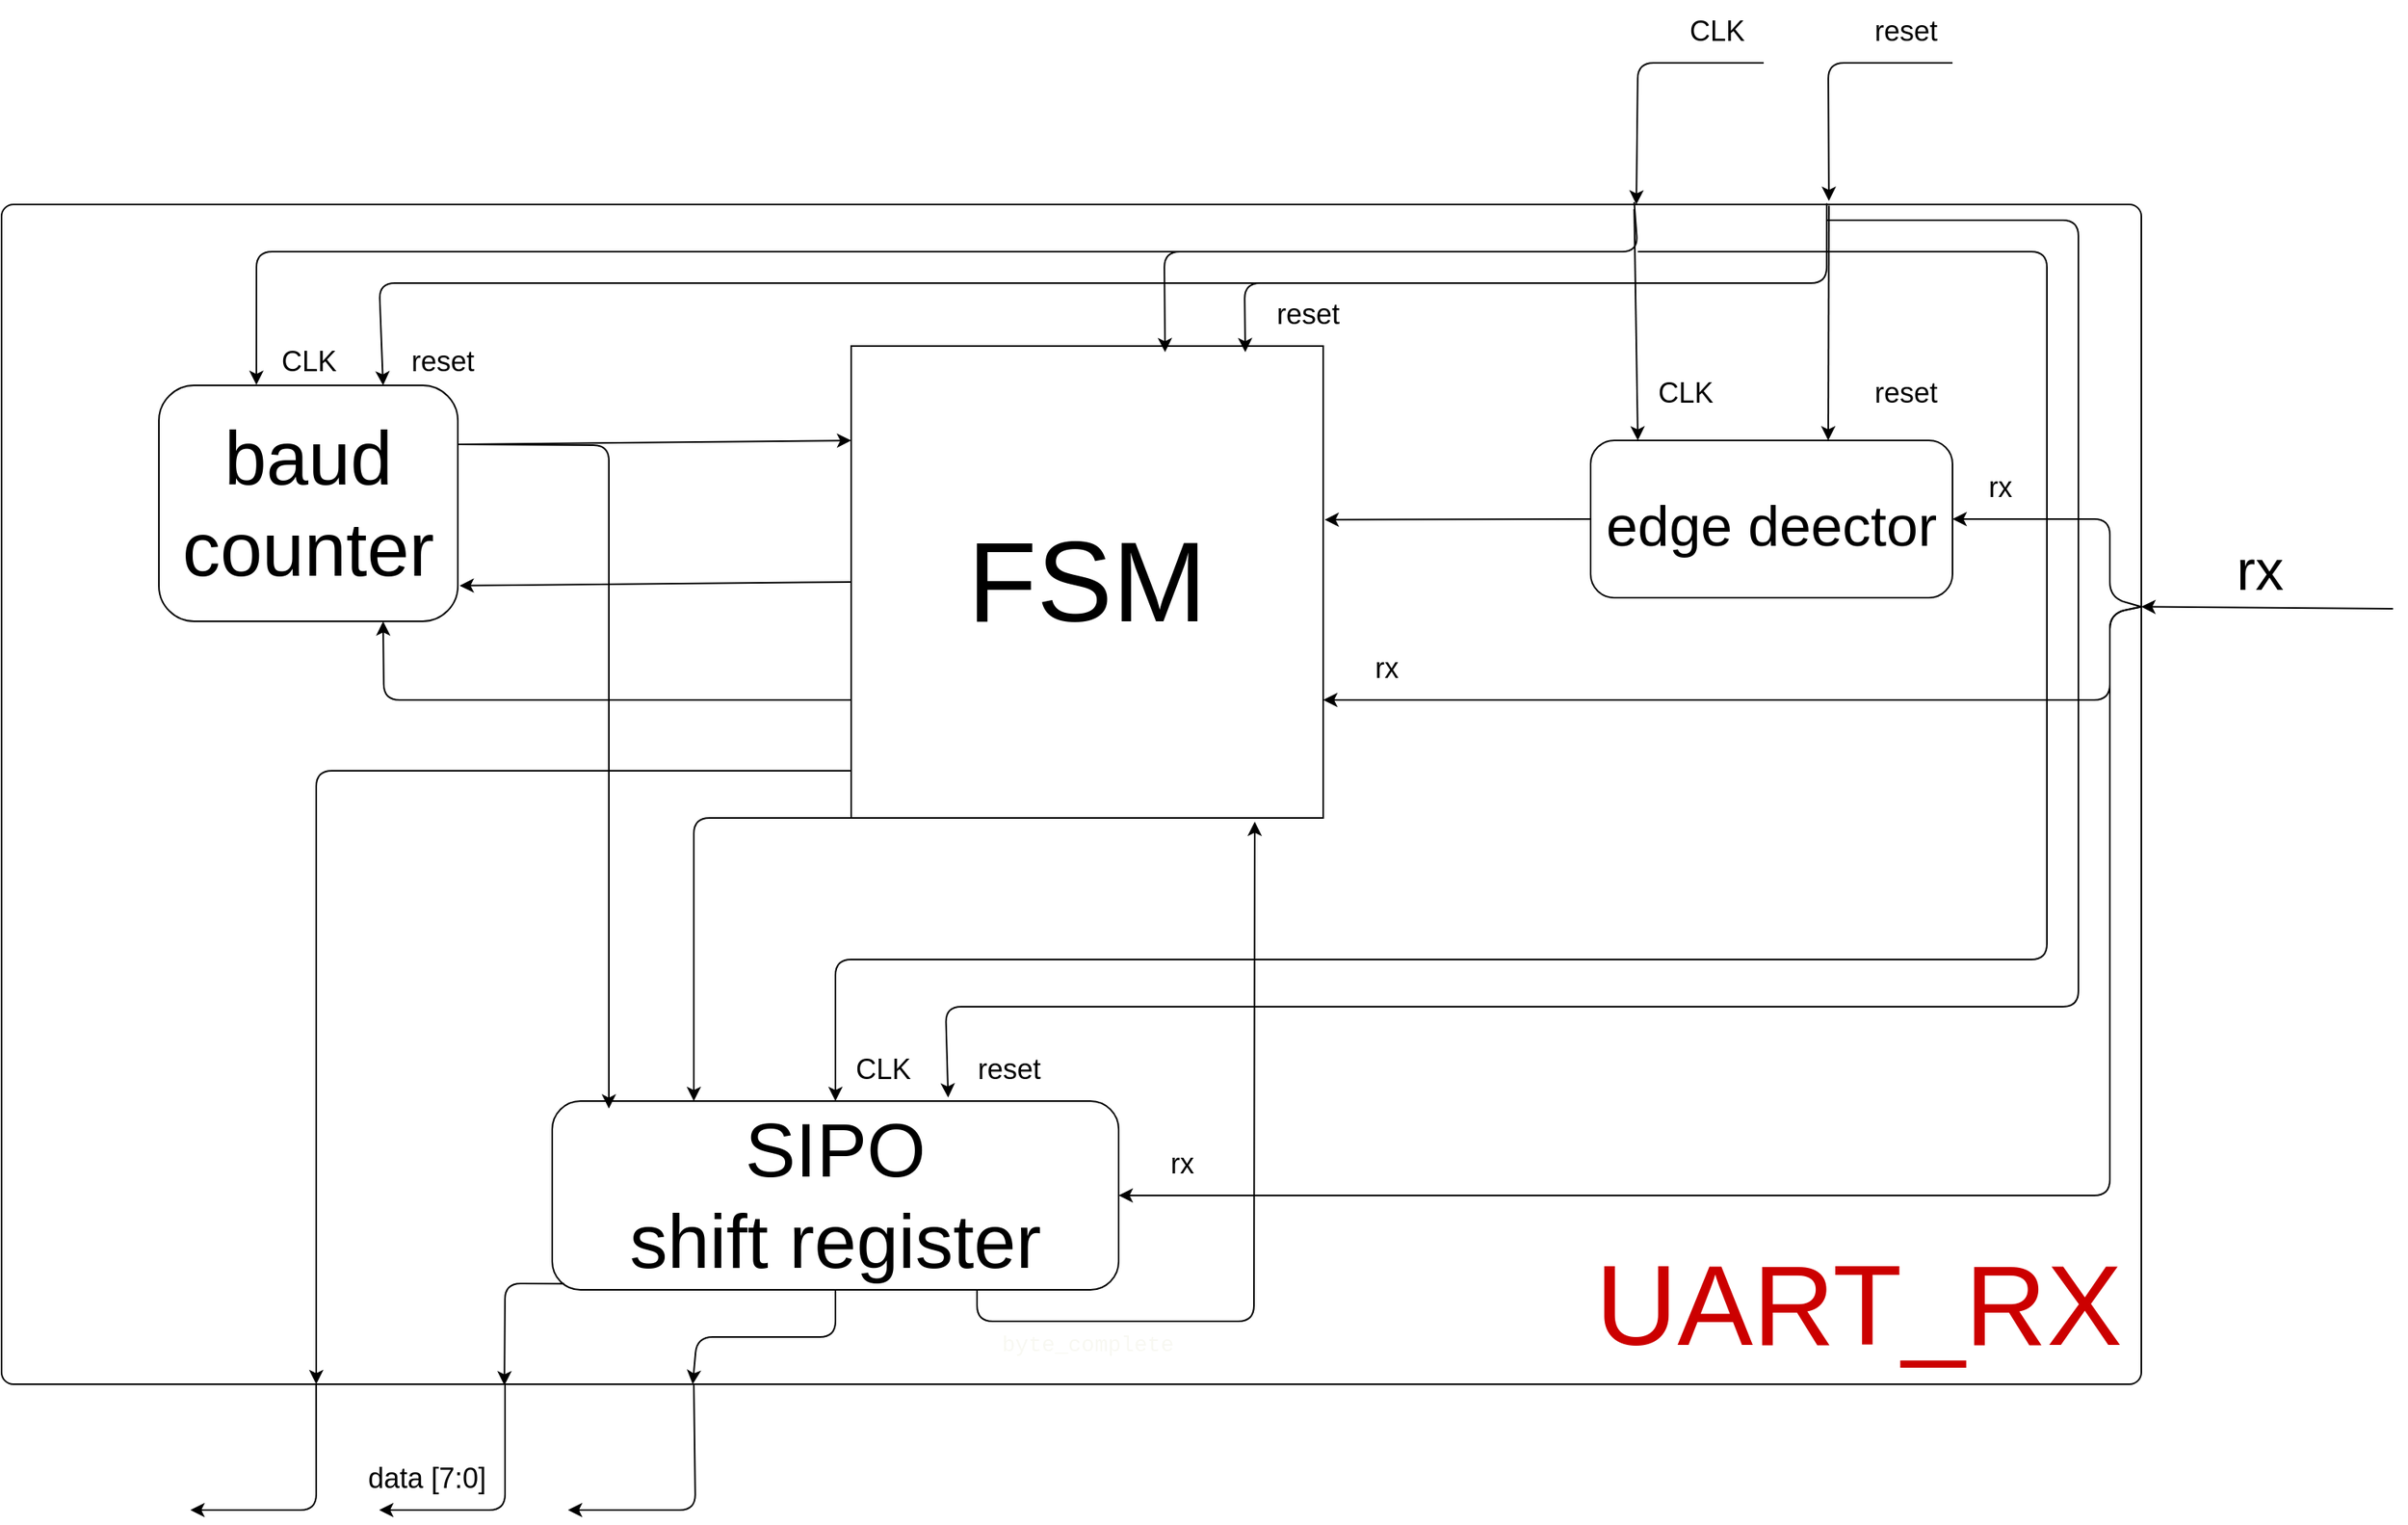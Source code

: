 <mxfile>
    <diagram id="fCDdk1Lw8XyUWpV9AY2h" name="UART_RX">
        <mxGraphModel dx="2709" dy="1142" grid="1" gridSize="10" guides="1" tooltips="1" connect="1" arrows="1" fold="1" page="1" pageScale="1" pageWidth="850" pageHeight="1100" math="0" shadow="0">
            <root>
                <mxCell id="0"/>
                <mxCell id="1" parent="0"/>
                <mxCell id="10" value="" style="rounded=1;whiteSpace=wrap;html=1;fontSize=48;shadow=0;glass=0;gradientColor=none;fillColor=default;arcSize=1;" parent="1" vertex="1">
                    <mxGeometry x="160" y="210" width="1360" height="750" as="geometry"/>
                </mxCell>
                <mxCell id="6" value="&lt;font style=&quot;font-size: 72px;&quot;&gt;FSM&lt;/font&gt;" style="whiteSpace=wrap;html=1;aspect=fixed;fontSize=48;" parent="1" vertex="1">
                    <mxGeometry x="700" y="300" width="300" height="300" as="geometry"/>
                </mxCell>
                <mxCell id="7" value="baud counter" style="rounded=1;whiteSpace=wrap;html=1;fontSize=48;" parent="1" vertex="1">
                    <mxGeometry x="260" y="325" width="190" height="150" as="geometry"/>
                </mxCell>
                <mxCell id="71" style="edgeStyle=none;html=1;fontSize=18;exitX=0;exitY=0.9;exitDx=0;exitDy=0;exitPerimeter=0;" parent="1" source="6" edge="1">
                    <mxGeometry relative="1" as="geometry">
                        <mxPoint x="360" y="960" as="targetPoint"/>
                        <Array as="points">
                            <mxPoint x="360" y="570"/>
                        </Array>
                    </mxGeometry>
                </mxCell>
                <mxCell id="72" style="edgeStyle=none;html=1;entryX=0.323;entryY=1;entryDx=0;entryDy=0;entryPerimeter=0;fontSize=18;" parent="1" source="8" target="10" edge="1">
                    <mxGeometry relative="1" as="geometry">
                        <Array as="points">
                            <mxPoint x="690" y="930"/>
                            <mxPoint x="602" y="930"/>
                        </Array>
                    </mxGeometry>
                </mxCell>
                <mxCell id="8" value="SIPO &lt;br&gt;shift register" style="rounded=1;whiteSpace=wrap;html=1;fontSize=48;" parent="1" vertex="1">
                    <mxGeometry x="510" y="780" width="360" height="120" as="geometry"/>
                </mxCell>
                <mxCell id="16" value="&lt;font style=&quot;font-size: 36px;&quot;&gt;edge deector&lt;/font&gt;" style="rounded=1;whiteSpace=wrap;html=1;fontSize=48;" parent="1" vertex="1">
                    <mxGeometry x="1170" y="360" width="230" height="100" as="geometry"/>
                </mxCell>
                <mxCell id="20" value="" style="endArrow=classic;html=1;fontSize=72;entryX=1;entryY=0.341;entryDx=0;entryDy=0;entryPerimeter=0;" parent="1" target="10" edge="1">
                    <mxGeometry width="50" height="50" relative="1" as="geometry">
                        <mxPoint x="1680" y="467" as="sourcePoint"/>
                        <mxPoint x="920" y="410" as="targetPoint"/>
                    </mxGeometry>
                </mxCell>
                <mxCell id="21" value="&lt;font style=&quot;font-size: 36px;&quot;&gt;rx&lt;/font&gt;" style="text;html=1;align=center;verticalAlign=middle;resizable=0;points=[];autosize=1;strokeColor=none;fillColor=none;fontSize=72;" parent="1" vertex="1">
                    <mxGeometry x="1570" y="380" width="50" height="100" as="geometry"/>
                </mxCell>
                <mxCell id="22" value="" style="endArrow=classic;html=1;fontSize=36;entryX=0.854;entryY=-0.003;entryDx=0;entryDy=0;entryPerimeter=0;" parent="1" target="10" edge="1">
                    <mxGeometry width="50" height="50" relative="1" as="geometry">
                        <mxPoint x="1400" y="120" as="sourcePoint"/>
                        <mxPoint x="1330" y="190" as="targetPoint"/>
                        <Array as="points">
                            <mxPoint x="1321" y="120"/>
                        </Array>
                    </mxGeometry>
                </mxCell>
                <mxCell id="23" value="" style="endArrow=classic;html=1;fontSize=36;entryX=0.764;entryY=0;entryDx=0;entryDy=0;entryPerimeter=0;" parent="1" target="10" edge="1">
                    <mxGeometry width="50" height="50" relative="1" as="geometry">
                        <mxPoint x="1280" y="120" as="sourcePoint"/>
                        <mxPoint x="1010" y="170" as="targetPoint"/>
                        <Array as="points">
                            <mxPoint x="1200" y="120"/>
                        </Array>
                    </mxGeometry>
                </mxCell>
                <mxCell id="27" value="reset" style="text;html=1;align=center;verticalAlign=middle;resizable=0;points=[];autosize=1;strokeColor=none;fillColor=none;fontSize=18;" parent="1" vertex="1">
                    <mxGeometry x="1340" y="80" width="60" height="40" as="geometry"/>
                </mxCell>
                <mxCell id="29" value="CLK" style="text;html=1;align=center;verticalAlign=middle;resizable=0;points=[];autosize=1;strokeColor=none;fillColor=none;fontSize=18;" parent="1" vertex="1">
                    <mxGeometry x="1220" y="80" width="60" height="40" as="geometry"/>
                </mxCell>
                <mxCell id="30" value="" style="endArrow=classic;html=1;fontSize=18;" parent="1" edge="1">
                    <mxGeometry width="50" height="50" relative="1" as="geometry">
                        <mxPoint x="600" y="960" as="sourcePoint"/>
                        <mxPoint x="520" y="1040" as="targetPoint"/>
                        <Array as="points">
                            <mxPoint x="601" y="1040"/>
                        </Array>
                    </mxGeometry>
                </mxCell>
                <mxCell id="31" value="" style="endArrow=classic;html=1;fontSize=18;" parent="1" edge="1">
                    <mxGeometry width="50" height="50" relative="1" as="geometry">
                        <mxPoint x="480" y="960" as="sourcePoint"/>
                        <mxPoint x="400" y="1040" as="targetPoint"/>
                        <Array as="points">
                            <mxPoint x="480" y="1040"/>
                        </Array>
                    </mxGeometry>
                </mxCell>
                <mxCell id="32" value="data [7:0]" style="text;html=1;align=center;verticalAlign=middle;resizable=0;points=[];autosize=1;strokeColor=none;fillColor=none;fontSize=18;" parent="1" vertex="1">
                    <mxGeometry x="380" y="1000" width="100" height="40" as="geometry"/>
                </mxCell>
                <mxCell id="33" value="&lt;div style=&quot;color: rgb(248, 248, 242); font-family: Consolas, &amp;quot;Courier New&amp;quot;, monospace; line-height: 19px;&quot;&gt;&lt;span style=&quot;color: rgb(255, 255, 255);&quot;&gt;&lt;font style=&quot;font-size: 18px;&quot;&gt;busy&lt;/font&gt;&lt;/span&gt;&lt;/div&gt;" style="text;html=1;align=center;verticalAlign=middle;resizable=0;points=[];autosize=1;strokeColor=none;fillColor=none;" parent="1" vertex="1">
                    <mxGeometry x="535" y="1005" width="60" height="30" as="geometry"/>
                </mxCell>
                <mxCell id="35" value="" style="endArrow=classic;html=1;fontSize=18;exitX=0.147;exitY=1;exitDx=0;exitDy=0;exitPerimeter=0;" parent="1" source="10" edge="1">
                    <mxGeometry width="50" height="50" relative="1" as="geometry">
                        <mxPoint x="310" y="960" as="sourcePoint"/>
                        <mxPoint x="280" y="1040" as="targetPoint"/>
                        <Array as="points">
                            <mxPoint x="360" y="1040"/>
                        </Array>
                    </mxGeometry>
                </mxCell>
                <mxCell id="36" value="&lt;div style=&quot;color: rgb(248, 248, 242); font-family: Consolas, &amp;quot;Courier New&amp;quot;, monospace; line-height: 19px;&quot;&gt;&lt;span style=&quot;color: rgb(255, 255, 255);&quot;&gt;&lt;font style=&quot;font-size: 18px;&quot;&gt;data_valid&lt;/font&gt;&lt;/span&gt;&lt;/div&gt;" style="text;html=1;align=center;verticalAlign=middle;resizable=0;points=[];autosize=1;strokeColor=none;fillColor=none;fontSize=18;" parent="1" vertex="1">
                    <mxGeometry x="240" y="1005" width="120" height="30" as="geometry"/>
                </mxCell>
                <mxCell id="37" value="" style="endArrow=classic;html=1;fontSize=18;exitX=0.854;exitY=0.001;exitDx=0;exitDy=0;exitPerimeter=0;" parent="1" source="10" edge="1">
                    <mxGeometry width="50" height="50" relative="1" as="geometry">
                        <mxPoint x="900" y="570" as="sourcePoint"/>
                        <mxPoint x="1321" y="360" as="targetPoint"/>
                    </mxGeometry>
                </mxCell>
                <mxCell id="38" value="" style="endArrow=classic;html=1;fontSize=18;exitX=0.763;exitY=0.004;exitDx=0;exitDy=0;exitPerimeter=0;" parent="1" source="10" edge="1">
                    <mxGeometry width="50" height="50" relative="1" as="geometry">
                        <mxPoint x="1090" y="470" as="sourcePoint"/>
                        <mxPoint x="1200" y="360" as="targetPoint"/>
                    </mxGeometry>
                </mxCell>
                <mxCell id="39" value="" style="endArrow=classic;html=1;fontSize=18;exitX=0.763;exitY=-0.002;exitDx=0;exitDy=0;exitPerimeter=0;entryX=0.665;entryY=0.013;entryDx=0;entryDy=0;entryPerimeter=0;" parent="1" source="10" target="6" edge="1">
                    <mxGeometry width="50" height="50" relative="1" as="geometry">
                        <mxPoint x="1090" y="370" as="sourcePoint"/>
                        <mxPoint x="1140" y="320" as="targetPoint"/>
                        <Array as="points">
                            <mxPoint x="1200" y="240"/>
                            <mxPoint x="899" y="240"/>
                        </Array>
                    </mxGeometry>
                </mxCell>
                <mxCell id="40" value="" style="endArrow=classic;html=1;fontSize=18;entryX=0.835;entryY=0.013;entryDx=0;entryDy=0;entryPerimeter=0;exitX=0.853;exitY=-0.001;exitDx=0;exitDy=0;exitPerimeter=0;" parent="1" source="10" target="6" edge="1">
                    <mxGeometry width="50" height="50" relative="1" as="geometry">
                        <mxPoint x="1320" y="210" as="sourcePoint"/>
                        <mxPoint x="1140" y="320" as="targetPoint"/>
                        <Array as="points">
                            <mxPoint x="1320" y="260"/>
                            <mxPoint x="950" y="260"/>
                        </Array>
                    </mxGeometry>
                </mxCell>
                <mxCell id="41" value="" style="endArrow=classic;html=1;fontSize=18;entryX=0.75;entryY=0;entryDx=0;entryDy=0;" parent="1" target="7" edge="1">
                    <mxGeometry width="50" height="50" relative="1" as="geometry">
                        <mxPoint x="960" y="260" as="sourcePoint"/>
                        <mxPoint x="760" y="320" as="targetPoint"/>
                        <Array as="points">
                            <mxPoint x="400" y="260"/>
                        </Array>
                    </mxGeometry>
                </mxCell>
                <mxCell id="42" value="" style="endArrow=classic;html=1;fontSize=18;entryX=0.326;entryY=-0.002;entryDx=0;entryDy=0;entryPerimeter=0;" parent="1" target="7" edge="1">
                    <mxGeometry width="50" height="50" relative="1" as="geometry">
                        <mxPoint x="910" y="240" as="sourcePoint"/>
                        <mxPoint x="760" y="320" as="targetPoint"/>
                        <Array as="points">
                            <mxPoint x="322" y="240"/>
                        </Array>
                    </mxGeometry>
                </mxCell>
                <mxCell id="43" value="" style="endArrow=classic;html=1;fontSize=18;entryX=0.699;entryY=-0.019;entryDx=0;entryDy=0;entryPerimeter=0;" parent="1" target="8" edge="1">
                    <mxGeometry width="50" height="50" relative="1" as="geometry">
                        <mxPoint x="1320" y="220" as="sourcePoint"/>
                        <mxPoint x="760" y="510" as="targetPoint"/>
                        <Array as="points">
                            <mxPoint x="1480" y="220"/>
                            <mxPoint x="1480" y="720"/>
                            <mxPoint x="760" y="720"/>
                        </Array>
                    </mxGeometry>
                </mxCell>
                <mxCell id="44" value="" style="endArrow=classic;html=1;fontSize=18;entryX=0.5;entryY=0;entryDx=0;entryDy=0;" parent="1" target="8" edge="1">
                    <mxGeometry width="50" height="50" relative="1" as="geometry">
                        <mxPoint x="1200" y="240" as="sourcePoint"/>
                        <mxPoint x="760" y="610" as="targetPoint"/>
                        <Array as="points">
                            <mxPoint x="1460" y="240"/>
                            <mxPoint x="1460" y="690"/>
                            <mxPoint x="690" y="690"/>
                        </Array>
                    </mxGeometry>
                </mxCell>
                <mxCell id="45" value="reset" style="text;html=1;align=center;verticalAlign=middle;resizable=0;points=[];autosize=1;strokeColor=none;fillColor=none;fontSize=18;" parent="1" vertex="1">
                    <mxGeometry x="1340" y="310" width="60" height="40" as="geometry"/>
                </mxCell>
                <mxCell id="46" value="&lt;div style=&quot;color: rgb(248, 248, 242); font-family: Consolas, &amp;quot;Courier New&amp;quot;, monospace; font-size: 14px; line-height: 19px;&quot;&gt;&lt;span style=&quot;color: rgb(255, 255, 255);&quot;&gt;enable_baud&lt;/span&gt;&lt;/div&gt;&lt;div style=&quot;color: rgb(248, 248, 242); font-family: Consolas, &amp;quot;Courier New&amp;quot;, monospace; font-size: 14px; line-height: 19px;&quot;&gt;&lt;/div&gt;" style="text;html=1;align=center;verticalAlign=middle;resizable=0;points=[];autosize=1;strokeColor=none;fillColor=none;fontSize=18;" parent="1" vertex="1">
                    <mxGeometry x="1555" y="295" width="110" height="30" as="geometry"/>
                </mxCell>
                <mxCell id="47" value="reset" style="text;html=1;align=center;verticalAlign=middle;resizable=0;points=[];autosize=1;strokeColor=none;fillColor=none;fontSize=18;" parent="1" vertex="1">
                    <mxGeometry x="960" y="260" width="60" height="40" as="geometry"/>
                </mxCell>
                <mxCell id="48" value="reset" style="text;html=1;align=center;verticalAlign=middle;resizable=0;points=[];autosize=1;strokeColor=none;fillColor=none;fontSize=18;" parent="1" vertex="1">
                    <mxGeometry x="770" y="740" width="60" height="40" as="geometry"/>
                </mxCell>
                <mxCell id="49" value="reset" style="text;html=1;align=center;verticalAlign=middle;resizable=0;points=[];autosize=1;strokeColor=none;fillColor=none;fontSize=18;" parent="1" vertex="1">
                    <mxGeometry x="410" y="290" width="60" height="40" as="geometry"/>
                </mxCell>
                <mxCell id="50" value="CLK" style="text;html=1;align=center;verticalAlign=middle;resizable=0;points=[];autosize=1;strokeColor=none;fillColor=none;fontSize=18;" parent="1" vertex="1">
                    <mxGeometry x="1200" y="310" width="60" height="40" as="geometry"/>
                </mxCell>
                <mxCell id="51" value="CLK" style="text;html=1;align=center;verticalAlign=middle;resizable=0;points=[];autosize=1;strokeColor=none;fillColor=none;fontSize=18;" parent="1" vertex="1">
                    <mxGeometry x="325" y="290" width="60" height="40" as="geometry"/>
                </mxCell>
                <mxCell id="52" value="CLK" style="text;html=1;align=center;verticalAlign=middle;resizable=0;points=[];autosize=1;strokeColor=none;fillColor=none;fontSize=18;" parent="1" vertex="1">
                    <mxGeometry x="690" y="740" width="60" height="40" as="geometry"/>
                </mxCell>
                <mxCell id="53" value="" style="endArrow=classic;html=1;fontSize=18;exitX=1;exitY=0.341;exitDx=0;exitDy=0;exitPerimeter=0;entryX=1;entryY=0.5;entryDx=0;entryDy=0;" parent="1" source="10" target="16" edge="1">
                    <mxGeometry width="50" height="50" relative="1" as="geometry">
                        <mxPoint x="1270" y="440" as="sourcePoint"/>
                        <mxPoint x="1320" y="390" as="targetPoint"/>
                        <Array as="points">
                            <mxPoint x="1500" y="460"/>
                            <mxPoint x="1500" y="410"/>
                        </Array>
                    </mxGeometry>
                </mxCell>
                <mxCell id="56" value="rx" style="text;html=1;align=center;verticalAlign=middle;resizable=0;points=[];autosize=1;strokeColor=none;fillColor=none;fontSize=18;" parent="1" vertex="1">
                    <mxGeometry x="1410" y="370" width="40" height="40" as="geometry"/>
                </mxCell>
                <mxCell id="57" value="&lt;div style=&quot;color: rgb(248, 248, 242); font-family: Consolas, &amp;quot;Courier New&amp;quot;, monospace; font-size: 14px; line-height: 19px;&quot;&gt;&lt;span style=&quot;color: rgb(255, 255, 255);&quot;&gt;edge_out&lt;/span&gt;&lt;/div&gt;" style="text;html=1;align=center;verticalAlign=middle;resizable=0;points=[];autosize=1;strokeColor=none;fillColor=none;fontSize=18;" parent="1" vertex="1">
                    <mxGeometry x="1090" y="375" width="90" height="30" as="geometry"/>
                </mxCell>
                <mxCell id="58" value="" style="endArrow=classic;html=1;fontSize=18;exitX=0;exitY=0.5;exitDx=0;exitDy=0;entryX=1.003;entryY=0.368;entryDx=0;entryDy=0;entryPerimeter=0;" parent="1" source="16" target="6" edge="1">
                    <mxGeometry width="50" height="50" relative="1" as="geometry">
                        <mxPoint x="1270" y="350" as="sourcePoint"/>
                        <mxPoint x="1320" y="300" as="targetPoint"/>
                    </mxGeometry>
                </mxCell>
                <mxCell id="59" value="" style="endArrow=classic;html=1;fontSize=18;exitX=1;exitY=0.25;exitDx=0;exitDy=0;" parent="1" source="7" edge="1">
                    <mxGeometry width="50" height="50" relative="1" as="geometry">
                        <mxPoint x="610" y="350" as="sourcePoint"/>
                        <mxPoint x="700" y="360" as="targetPoint"/>
                    </mxGeometry>
                </mxCell>
                <mxCell id="60" value="&lt;font color=&quot;#ffffff&quot;&gt;baud_out&lt;/font&gt;&lt;div style=&quot;color: rgb(248, 248, 242); font-family: Consolas, &amp;quot;Courier New&amp;quot;, monospace; font-size: 14px; line-height: 19px;&quot;&gt;&lt;/div&gt;" style="text;html=1;align=center;verticalAlign=middle;resizable=0;points=[];autosize=1;strokeColor=none;fillColor=none;fontSize=18;" parent="1" vertex="1">
                    <mxGeometry x="480" y="320" width="100" height="40" as="geometry"/>
                </mxCell>
                <mxCell id="62" value="" style="endArrow=classic;html=1;fontSize=18;exitX=0;exitY=0.5;exitDx=0;exitDy=0;entryX=1.006;entryY=0.849;entryDx=0;entryDy=0;entryPerimeter=0;" parent="1" source="6" target="7" edge="1">
                    <mxGeometry width="50" height="50" relative="1" as="geometry">
                        <mxPoint x="510" y="570" as="sourcePoint"/>
                        <mxPoint x="560" y="520" as="targetPoint"/>
                    </mxGeometry>
                </mxCell>
                <mxCell id="63" value="&lt;div style=&quot;color: rgb(248, 248, 242); font-family: Consolas, &amp;quot;Courier New&amp;quot;, monospace; font-size: 14px; line-height: 19px;&quot;&gt;&lt;span style=&quot;color: rgb(255, 255, 255);&quot;&gt;enable_baud&lt;/span&gt;&lt;/div&gt;&lt;div style=&quot;color: rgb(248, 248, 242); font-family: Consolas, &amp;quot;Courier New&amp;quot;, monospace; font-size: 14px; line-height: 19px;&quot;&gt;&lt;/div&gt;" style="text;html=1;align=center;verticalAlign=middle;resizable=0;points=[];autosize=1;strokeColor=none;fillColor=none;fontSize=18;" parent="1" vertex="1">
                    <mxGeometry x="590" y="415" width="110" height="30" as="geometry"/>
                </mxCell>
                <mxCell id="64" value="&lt;div style=&quot;color: rgb(248, 248, 242); font-family: Consolas, &amp;quot;Courier New&amp;quot;, monospace; font-size: 14px; line-height: 19px;&quot;&gt;&lt;span style=&quot;color: rgb(255, 255, 255);&quot;&gt;start_counting&lt;/span&gt;&lt;/div&gt;&lt;div style=&quot;color: rgb(248, 248, 242); font-family: Consolas, &amp;quot;Courier New&amp;quot;, monospace; font-size: 14px; line-height: 19px;&quot;&gt;&lt;/div&gt;&lt;div style=&quot;color: rgb(248, 248, 242); font-family: Consolas, &amp;quot;Courier New&amp;quot;, monospace; font-size: 14px; line-height: 19px;&quot;&gt;&lt;/div&gt;" style="text;html=1;align=center;verticalAlign=middle;resizable=0;points=[];autosize=1;strokeColor=none;fillColor=none;fontSize=18;" parent="1" vertex="1">
                    <mxGeometry x="560" y="490" width="130" height="30" as="geometry"/>
                </mxCell>
                <mxCell id="65" value="" style="endArrow=classic;html=1;fontSize=18;entryX=0.75;entryY=1;entryDx=0;entryDy=0;exitX=0;exitY=0.75;exitDx=0;exitDy=0;" parent="1" source="6" target="7" edge="1">
                    <mxGeometry width="50" height="50" relative="1" as="geometry">
                        <mxPoint x="510" y="570" as="sourcePoint"/>
                        <mxPoint x="560" y="520" as="targetPoint"/>
                        <Array as="points">
                            <mxPoint x="403" y="525"/>
                        </Array>
                    </mxGeometry>
                </mxCell>
                <mxCell id="66" value="&lt;div style=&quot;color: rgb(248, 248, 242); font-family: Consolas, &amp;quot;Courier New&amp;quot;, monospace; font-size: 14px; line-height: 19px;&quot;&gt;&lt;span style=&quot;color: rgb(255, 255, 255);&quot;&gt;enable_SIPO&lt;/span&gt;&lt;/div&gt;" style="text;html=1;align=center;verticalAlign=middle;resizable=0;points=[];autosize=1;strokeColor=none;fillColor=none;fontSize=18;" parent="1" vertex="1">
                    <mxGeometry x="590" y="570" width="110" height="30" as="geometry"/>
                </mxCell>
                <mxCell id="69" value="" style="endArrow=classic;html=1;fontSize=18;exitX=0;exitY=1;exitDx=0;exitDy=0;entryX=0.25;entryY=0;entryDx=0;entryDy=0;" parent="1" source="6" target="8" edge="1">
                    <mxGeometry width="50" height="50" relative="1" as="geometry">
                        <mxPoint x="510" y="570" as="sourcePoint"/>
                        <mxPoint x="560" y="520" as="targetPoint"/>
                        <Array as="points">
                            <mxPoint x="600" y="600"/>
                        </Array>
                    </mxGeometry>
                </mxCell>
                <mxCell id="73" value="" style="endArrow=classic;html=1;fontSize=18;entryX=0.235;entryY=1.001;entryDx=0;entryDy=0;entryPerimeter=0;exitX=0.021;exitY=0.968;exitDx=0;exitDy=0;exitPerimeter=0;" parent="1" source="8" target="10" edge="1">
                    <mxGeometry width="50" height="50" relative="1" as="geometry">
                        <mxPoint x="510" y="790" as="sourcePoint"/>
                        <mxPoint x="560" y="740" as="targetPoint"/>
                        <Array as="points">
                            <mxPoint x="480" y="896"/>
                        </Array>
                    </mxGeometry>
                </mxCell>
                <mxCell id="74" value="" style="endArrow=classic;html=1;fontSize=18;entryX=0.1;entryY=0.04;entryDx=0;entryDy=0;entryPerimeter=0;exitX=1;exitY=0.25;exitDx=0;exitDy=0;" parent="1" source="7" target="8" edge="1">
                    <mxGeometry width="50" height="50" relative="1" as="geometry">
                        <mxPoint x="550" y="720" as="sourcePoint"/>
                        <mxPoint x="600" y="670" as="targetPoint"/>
                        <Array as="points">
                            <mxPoint x="546" y="363"/>
                            <mxPoint x="546" y="560"/>
                        </Array>
                    </mxGeometry>
                </mxCell>
                <mxCell id="ccmP-tWOoqrY1iz35OKK-74" value="" style="endArrow=classic;html=1;exitX=0.75;exitY=1;exitDx=0;exitDy=0;entryX=0.855;entryY=1.008;entryDx=0;entryDy=0;entryPerimeter=0;" parent="1" source="8" target="6" edge="1">
                    <mxGeometry width="50" height="50" relative="1" as="geometry">
                        <mxPoint x="820" y="1060" as="sourcePoint"/>
                        <mxPoint x="990" y="1050" as="targetPoint"/>
                        <Array as="points">
                            <mxPoint x="780" y="920"/>
                            <mxPoint x="956" y="920"/>
                        </Array>
                    </mxGeometry>
                </mxCell>
                <mxCell id="ccmP-tWOoqrY1iz35OKK-75" value="&lt;div style=&quot;color: rgb(248, 248, 242); font-family: Consolas, &amp;quot;Courier New&amp;quot;, monospace; font-size: 14px; line-height: 19px;&quot;&gt;byte_complete&lt;/div&gt;" style="text;html=1;align=center;verticalAlign=middle;resizable=0;points=[];autosize=1;strokeColor=none;fillColor=none;" parent="1" vertex="1">
                    <mxGeometry x="790" y="920" width="120" height="30" as="geometry"/>
                </mxCell>
                <mxCell id="ccmP-tWOoqrY1iz35OKK-76" value="&lt;font color=&quot;#cc0000&quot; style=&quot;font-size: 72px;&quot;&gt;UART_RX&lt;/font&gt;" style="text;html=1;align=center;verticalAlign=middle;resizable=0;points=[];autosize=1;" parent="1" vertex="1">
                    <mxGeometry x="1160" y="860" width="360" height="100" as="geometry"/>
                </mxCell>
                <mxCell id="NCnjJOfdd0-KsQXfLq4y-74" value="&lt;div style=&quot;color: rgb(248, 248, 242); font-family: Consolas, &amp;quot;Courier New&amp;quot;, monospace; line-height: 19px;&quot;&gt;&lt;span style=&quot;color: rgb(255, 255, 255);&quot;&gt;&lt;font style=&quot;font-size: 14px;&quot;&gt;data_valid&lt;/font&gt;&lt;/span&gt;&lt;/div&gt;" style="text;html=1;align=center;verticalAlign=middle;resizable=0;points=[];autosize=1;strokeColor=none;fillColor=none;fontSize=18;" parent="1" vertex="1">
                    <mxGeometry x="590" y="535" width="100" height="30" as="geometry"/>
                </mxCell>
                <mxCell id="bz3bN1fxArmja4O7doeb-74" value="" style="endArrow=classic;html=1;fontSize=14;fontColor=#CC0000;entryX=1;entryY=0.75;entryDx=0;entryDy=0;exitX=1;exitY=0.341;exitDx=0;exitDy=0;exitPerimeter=0;" parent="1" source="10" target="6" edge="1">
                    <mxGeometry width="50" height="50" relative="1" as="geometry">
                        <mxPoint x="1520" y="470" as="sourcePoint"/>
                        <mxPoint x="1330" y="570" as="targetPoint"/>
                        <Array as="points">
                            <mxPoint x="1500" y="470"/>
                            <mxPoint x="1500" y="525"/>
                        </Array>
                    </mxGeometry>
                </mxCell>
                <mxCell id="bz3bN1fxArmja4O7doeb-75" value="" style="endArrow=classic;html=1;fontSize=14;fontColor=#CC0000;entryX=1;entryY=0.5;entryDx=0;entryDy=0;exitX=1;exitY=0.341;exitDx=0;exitDy=0;exitPerimeter=0;" parent="1" source="10" target="8" edge="1">
                    <mxGeometry width="50" height="50" relative="1" as="geometry">
                        <mxPoint x="1520" y="460" as="sourcePoint"/>
                        <mxPoint x="1450" y="760" as="targetPoint"/>
                        <Array as="points">
                            <mxPoint x="1500" y="470"/>
                            <mxPoint x="1500" y="840"/>
                        </Array>
                    </mxGeometry>
                </mxCell>
                <mxCell id="bz3bN1fxArmja4O7doeb-76" value="rx" style="text;html=1;align=center;verticalAlign=middle;resizable=0;points=[];autosize=1;strokeColor=none;fillColor=none;fontSize=18;" parent="1" vertex="1">
                    <mxGeometry x="1020" y="485" width="40" height="40" as="geometry"/>
                </mxCell>
                <mxCell id="bz3bN1fxArmja4O7doeb-77" value="rx" style="text;html=1;align=center;verticalAlign=middle;resizable=0;points=[];autosize=1;strokeColor=none;fillColor=none;fontSize=18;" parent="1" vertex="1">
                    <mxGeometry x="890" y="800" width="40" height="40" as="geometry"/>
                </mxCell>
            </root>
        </mxGraphModel>
    </diagram>
    <diagram id="Cdyz6z04ktM6k9tQ_ssd" name=" edge_detector">
        <mxGraphModel dx="1761" dy="742" grid="1" gridSize="10" guides="1" tooltips="1" connect="1" arrows="1" fold="1" page="1" pageScale="1" pageWidth="850" pageHeight="1100" math="0" shadow="0">
            <root>
                <mxCell id="0"/>
                <mxCell id="1" parent="0"/>
                <mxCell id="16" value="&lt;font style=&quot;font-size: 48px;&quot;&gt;&amp;nbsp;edge_detector&lt;/font&gt;" style="text;html=1;align=center;verticalAlign=middle;resizable=0;points=[];autosize=1;strokeColor=none;fillColor=none;" parent="1" vertex="1">
                    <mxGeometry x="255" y="70" width="340" height="70" as="geometry"/>
                </mxCell>
                <mxCell id="42" value="IDLE" style="ellipse;whiteSpace=wrap;html=1;aspect=fixed;" parent="1" vertex="1">
                    <mxGeometry x="155" y="405" width="80" height="80" as="geometry"/>
                </mxCell>
                <mxCell id="43" value="START" style="ellipse;whiteSpace=wrap;html=1;aspect=fixed;" parent="1" vertex="1">
                    <mxGeometry x="620" y="405" width="80" height="80" as="geometry"/>
                </mxCell>
                <mxCell id="45" value="" style="curved=1;endArrow=classic;html=1;exitX=1;exitY=0;exitDx=0;exitDy=0;entryX=0;entryY=0;entryDx=0;entryDy=0;" parent="1" source="42" target="43" edge="1">
                    <mxGeometry width="50" height="50" relative="1" as="geometry">
                        <mxPoint x="415" y="685" as="sourcePoint"/>
                        <mxPoint x="465" y="635" as="targetPoint"/>
                        <Array as="points">
                            <mxPoint x="410" y="280"/>
                        </Array>
                    </mxGeometry>
                </mxCell>
                <mxCell id="46" value="" style="curved=1;endArrow=classic;html=1;exitX=0;exitY=1;exitDx=0;exitDy=0;entryX=1;entryY=1;entryDx=0;entryDy=0;" parent="1" source="43" target="42" edge="1">
                    <mxGeometry width="50" height="50" relative="1" as="geometry">
                        <mxPoint x="415" y="585" as="sourcePoint"/>
                        <mxPoint x="465" y="535" as="targetPoint"/>
                        <Array as="points">
                            <mxPoint x="410" y="590"/>
                        </Array>
                    </mxGeometry>
                </mxCell>
                <mxCell id="49" value="" style="curved=1;endArrow=classic;html=1;exitX=0;exitY=1;exitDx=0;exitDy=0;entryX=0.5;entryY=1;entryDx=0;entryDy=0;" parent="1" source="42" target="42" edge="1">
                    <mxGeometry width="50" height="50" relative="1" as="geometry">
                        <mxPoint x="155" y="505" as="sourcePoint"/>
                        <mxPoint x="465" y="535" as="targetPoint"/>
                        <Array as="points">
                            <mxPoint x="135" y="515"/>
                            <mxPoint x="145" y="545"/>
                            <mxPoint x="205" y="555"/>
                        </Array>
                    </mxGeometry>
                </mxCell>
                <mxCell id="51" value="&lt;font style=&quot;font-size: 12px;&quot;&gt;0/1&lt;br&gt;&lt;/font&gt;" style="text;html=1;align=center;verticalAlign=middle;resizable=0;points=[];autosize=1;strokeColor=none;fillColor=none;fontSize=24;" parent="1" vertex="1">
                    <mxGeometry x="235" y="395" width="40" height="40" as="geometry"/>
                </mxCell>
                <mxCell id="52" value="1/0" style="text;html=1;align=center;verticalAlign=middle;resizable=0;points=[];autosize=1;strokeColor=none;fillColor=none;fontSize=12;" parent="1" vertex="1">
                    <mxGeometry x="145" y="500" width="40" height="30" as="geometry"/>
                </mxCell>
                <mxCell id="53" value="1/0" style="text;html=1;align=center;verticalAlign=middle;resizable=0;points=[];autosize=1;strokeColor=none;fillColor=none;fontSize=12;" parent="1" vertex="1">
                    <mxGeometry x="575" y="450" width="40" height="30" as="geometry"/>
                </mxCell>
                <mxCell id="56" value="0/0" style="text;html=1;align=center;verticalAlign=middle;resizable=0;points=[];autosize=1;strokeColor=none;fillColor=none;fontSize=12;" parent="1" vertex="1">
                    <mxGeometry x="665" y="370" width="40" height="30" as="geometry"/>
                </mxCell>
                <mxCell id="57" value="" style="endArrow=classic;html=1;fontSize=12;entryX=0;entryY=0.5;entryDx=0;entryDy=0;" parent="1" target="42" edge="1">
                    <mxGeometry width="50" height="50" relative="1" as="geometry">
                        <mxPoint x="35" y="445" as="sourcePoint"/>
                        <mxPoint x="465" y="385" as="targetPoint"/>
                    </mxGeometry>
                </mxCell>
                <mxCell id="58" value="reset" style="text;html=1;align=center;verticalAlign=middle;resizable=0;points=[];autosize=1;strokeColor=none;fillColor=none;fontSize=12;" parent="1" vertex="1">
                    <mxGeometry x="70" y="400" width="50" height="30" as="geometry"/>
                </mxCell>
                <mxCell id="59" value="" style="curved=1;endArrow=classic;html=1;entryX=1;entryY=0;entryDx=0;entryDy=0;exitX=0.5;exitY=0;exitDx=0;exitDy=0;" parent="1" source="43" target="43" edge="1">
                    <mxGeometry width="50" height="50" relative="1" as="geometry">
                        <mxPoint x="660" y="400" as="sourcePoint"/>
                        <mxPoint x="550" y="360" as="targetPoint"/>
                        <Array as="points">
                            <mxPoint x="660" y="310"/>
                            <mxPoint x="760" y="370"/>
                        </Array>
                    </mxGeometry>
                </mxCell>
            </root>
        </mxGraphModel>
    </diagram>
    <diagram id="ZPCxZHsXVxIhkO2UijdD" name="baud_counter">
        <mxGraphModel dx="1761" dy="742" grid="1" gridSize="10" guides="1" tooltips="1" connect="1" arrows="1" fold="1" page="1" pageScale="1" pageWidth="850" pageHeight="1100" math="0" shadow="0">
            <root>
                <mxCell id="0"/>
                <mxCell id="1" parent="0"/>
                <mxCell id="Awtk85lW83rRN-wTPnba-1" value="baud_counter" style="text;html=1;align=center;verticalAlign=middle;resizable=0;points=[];autosize=1;strokeColor=none;fillColor=none;fontSize=48;" parent="1" vertex="1">
                    <mxGeometry x="265" y="40" width="320" height="70" as="geometry"/>
                </mxCell>
                <mxCell id="oNU-9IyReuZOB_Bk_Z1L-3" style="edgeStyle=none;html=1;fontSize=18;" parent="1" source="oNU-9IyReuZOB_Bk_Z1L-2" edge="1">
                    <mxGeometry relative="1" as="geometry">
                        <mxPoint x="250" y="320" as="targetPoint"/>
                    </mxGeometry>
                </mxCell>
                <mxCell id="oNU-9IyReuZOB_Bk_Z1L-2" value="&lt;font size=&quot;3&quot;&gt;&lt;u&gt;&lt;b&gt;FSM&lt;/b&gt;&lt;/u&gt;&lt;/font&gt;" style="ellipse;whiteSpace=wrap;html=1;aspect=fixed;" parent="1" vertex="1">
                    <mxGeometry x="50" y="280" width="80" height="80" as="geometry"/>
                </mxCell>
                <mxCell id="oNU-9IyReuZOB_Bk_Z1L-4" value="&lt;font style=&quot;font-size: 12px;&quot;&gt;start_counting&lt;/font&gt;" style="text;html=1;align=center;verticalAlign=middle;resizable=0;points=[];autosize=1;strokeColor=none;fillColor=none;fontSize=18;" parent="1" vertex="1">
                    <mxGeometry x="130" y="280" width="100" height="40" as="geometry"/>
                </mxCell>
                <mxCell id="oNU-9IyReuZOB_Bk_Z1L-8" value="" style="edgeStyle=none;html=1;fontSize=12;" parent="1" source="oNU-9IyReuZOB_Bk_Z1L-5" target="oNU-9IyReuZOB_Bk_Z1L-7" edge="1">
                    <mxGeometry relative="1" as="geometry"/>
                </mxCell>
                <mxCell id="oNU-9IyReuZOB_Bk_Z1L-5" value="&lt;div style=&quot;color: rgb(248, 248, 242); font-family: Consolas, &amp;quot;Courier New&amp;quot;, monospace; font-size: 14px; line-height: 19px;&quot;&gt;&amp;nbsp;counter &lt;span style=&quot;color: rgb(255, 94, 94);&quot;&gt;=&lt;/span&gt; &lt;span style=&quot;color: rgb(128, 128, 255);&quot;&gt;COUNTER_MAX&lt;/span&gt;&lt;/div&gt;" style="rounded=1;whiteSpace=wrap;html=1;fontSize=12;" parent="1" vertex="1">
                    <mxGeometry x="250" y="290" width="120" height="60" as="geometry"/>
                </mxCell>
                <mxCell id="oNU-9IyReuZOB_Bk_Z1L-10" style="edgeStyle=none;html=1;fontSize=12;entryX=0;entryY=0.5;entryDx=0;entryDy=0;" parent="1" source="oNU-9IyReuZOB_Bk_Z1L-7" target="oNU-9IyReuZOB_Bk_Z1L-13" edge="1">
                    <mxGeometry relative="1" as="geometry">
                        <mxPoint x="670" y="420" as="targetPoint"/>
                    </mxGeometry>
                </mxCell>
                <mxCell id="oNU-9IyReuZOB_Bk_Z1L-7" value="&lt;div style=&quot;color: rgb(248, 248, 242); font-family: Consolas, &amp;quot;Courier New&amp;quot;, monospace; font-size: 14px; line-height: 19px;&quot;&gt;&amp;nbsp;counter &lt;span style=&quot;color: rgb(255, 94, 94);&quot;&gt;=&lt;/span&gt; counter &lt;span style=&quot;color: rgb(255, 94, 94);&quot;&gt;-&lt;/span&gt; &lt;span style=&quot;color: rgb(208, 208, 208);&quot;&gt;1'b1&lt;/span&gt;&lt;/div&gt;&lt;div style=&quot;color: rgb(248, 248, 242); background-color: rgb(8, 8, 8); font-family: Consolas, &amp;quot;Courier New&amp;quot;, monospace; font-size: 14px; line-height: 19px;&quot;&gt;&lt;/div&gt;" style="rounded=1;whiteSpace=wrap;html=1;fontSize=12;" parent="1" vertex="1">
                    <mxGeometry x="480" y="290" width="120" height="60" as="geometry"/>
                </mxCell>
                <mxCell id="oNU-9IyReuZOB_Bk_Z1L-11" style="edgeStyle=none;html=1;fontSize=12;entryX=1;entryY=0.5;entryDx=0;entryDy=0;exitX=0.5;exitY=0;exitDx=0;exitDy=0;" parent="1" source="oNU-9IyReuZOB_Bk_Z1L-13" target="oNU-9IyReuZOB_Bk_Z1L-7" edge="1">
                    <mxGeometry relative="1" as="geometry">
                        <mxPoint x="720" y="310" as="targetPoint"/>
                        <mxPoint x="720" y="380" as="sourcePoint"/>
                        <Array as="points">
                            <mxPoint x="720" y="320"/>
                        </Array>
                    </mxGeometry>
                </mxCell>
                <mxCell id="oNU-9IyReuZOB_Bk_Z1L-12" value="no" style="text;html=1;align=center;verticalAlign=middle;resizable=0;points=[];autosize=1;strokeColor=none;fillColor=none;fontSize=12;" parent="1" vertex="1">
                    <mxGeometry x="720" y="360" width="40" height="30" as="geometry"/>
                </mxCell>
                <mxCell id="oNU-9IyReuZOB_Bk_Z1L-16" value="" style="edgeStyle=none;html=1;fontSize=14;" parent="1" source="oNU-9IyReuZOB_Bk_Z1L-13" target="oNU-9IyReuZOB_Bk_Z1L-15" edge="1">
                    <mxGeometry relative="1" as="geometry"/>
                </mxCell>
                <mxCell id="oNU-9IyReuZOB_Bk_Z1L-13" value="&lt;div style=&quot;color: rgb(248, 248, 242); font-family: Consolas, &amp;quot;Courier New&amp;quot;, monospace; line-height: 19px;&quot;&gt;&lt;font style=&quot;font-size: 10px;&quot;&gt;is&lt;/font&gt;&lt;/div&gt;&lt;div style=&quot;color: rgb(248, 248, 242); font-family: Consolas, &amp;quot;Courier New&amp;quot;, monospace; line-height: 19px;&quot;&gt;&lt;font style=&quot;font-size: 12px;&quot;&gt;counter&lt;/font&gt;&lt;/div&gt;&lt;div style=&quot;color: rgb(248, 248, 242); font-family: Consolas, &amp;quot;Courier New&amp;quot;, monospace; line-height: 19px;&quot;&gt;&lt;font style=&quot;font-size: 12px;&quot;&gt;&amp;nbsp;&lt;span style=&quot;color: rgb(255, 94, 94);&quot;&gt;==&lt;/span&gt;&amp;nbsp;&lt;span style=&quot;color: rgb(208, 208, 208);&quot;&gt;0&lt;/span&gt;&lt;/font&gt;&lt;/div&gt;" style="rhombus;whiteSpace=wrap;html=1;fontSize=12;" parent="1" vertex="1">
                    <mxGeometry x="680" y="380" width="80" height="80" as="geometry"/>
                </mxCell>
                <mxCell id="oNU-9IyReuZOB_Bk_Z1L-17" style="edgeStyle=none;html=1;entryX=0.421;entryY=1.019;entryDx=0;entryDy=0;entryPerimeter=0;fontSize=14;" parent="1" source="oNU-9IyReuZOB_Bk_Z1L-15" target="oNU-9IyReuZOB_Bk_Z1L-2" edge="1">
                    <mxGeometry relative="1" as="geometry">
                        <Array as="points">
                            <mxPoint x="84" y="550"/>
                        </Array>
                    </mxGeometry>
                </mxCell>
                <mxCell id="oNU-9IyReuZOB_Bk_Z1L-15" value="&lt;font style=&quot;font-size: 14px;&quot;&gt;baud_out&lt;/font&gt;" style="rounded=1;whiteSpace=wrap;html=1;labelBackgroundColor=none;fontSize=12;" parent="1" vertex="1">
                    <mxGeometry x="660" y="520" width="120" height="60" as="geometry"/>
                </mxCell>
                <mxCell id="oNU-9IyReuZOB_Bk_Z1L-18" value="&lt;font style=&quot;font-size: 12px;&quot;&gt;yes&lt;/font&gt;" style="text;html=1;align=center;verticalAlign=middle;resizable=0;points=[];autosize=1;strokeColor=none;fillColor=none;fontSize=14;" parent="1" vertex="1">
                    <mxGeometry x="720" y="450" width="40" height="30" as="geometry"/>
                </mxCell>
            </root>
        </mxGraphModel>
    </diagram>
    <diagram id="0eTJNh5XGeRjhVp9CoWF" name="FSM">
        <mxGraphModel dx="1761" dy="742" grid="1" gridSize="10" guides="1" tooltips="1" connect="1" arrows="1" fold="1" page="1" pageScale="1" pageWidth="850" pageHeight="1100" math="0" shadow="0">
            <root>
                <mxCell id="0"/>
                <mxCell id="1" parent="0"/>
                <mxCell id="tcN7p0ZowAyxArjgTEkE-1" value="&lt;font style=&quot;font-size: 36px;&quot;&gt;FSM&lt;/font&gt;" style="text;html=1;align=center;verticalAlign=middle;resizable=0;points=[];autosize=1;strokeColor=none;fillColor=none;fontSize=72;" parent="1" vertex="1">
                    <mxGeometry x="375" width="100" height="100" as="geometry"/>
                </mxCell>
                <mxCell id="tcN7p0ZowAyxArjgTEkE-2" value="&lt;div style=&quot;color: rgb(248, 248, 242); font-family: Consolas, &amp;quot;Courier New&amp;quot;, monospace; font-size: 14px; line-height: 19px;&quot;&gt;&lt;span style=&quot;color: rgb(128, 128, 255);&quot;&gt;IDLE/0000&lt;/span&gt;&lt;/div&gt;" style="ellipse;whiteSpace=wrap;html=1;aspect=fixed;labelBackgroundColor=none;fontSize=36;" parent="1" vertex="1">
                    <mxGeometry x="670" y="210" width="80" height="80" as="geometry"/>
                </mxCell>
                <mxCell id="tcN7p0ZowAyxArjgTEkE-5" value="&lt;div style=&quot;color: rgb(248, 248, 242); font-family: Consolas, &amp;quot;Courier New&amp;quot;, monospace; font-size: 14px; line-height: 19px;&quot;&gt;&lt;span style=&quot;color: rgb(128, 128, 255);&quot;&gt;START/1010&lt;/span&gt;&lt;/div&gt;" style="ellipse;whiteSpace=wrap;html=1;aspect=fixed;labelBackgroundColor=none;fontSize=36;" parent="1" vertex="1">
                    <mxGeometry x="610" y="380" width="80" height="80" as="geometry"/>
                </mxCell>
                <mxCell id="tcN7p0ZowAyxArjgTEkE-6" value="&lt;div style=&quot;color: rgb(248, 248, 242); font-family: Consolas, &amp;quot;Courier New&amp;quot;, monospace; font-size: 14px; line-height: 19px;&quot;&gt;&lt;span style=&quot;color: rgb(128, 128, 255);&quot;&gt;DATA/1100&lt;/span&gt;&lt;/div&gt;" style="ellipse;whiteSpace=wrap;html=1;aspect=fixed;labelBackgroundColor=none;fontSize=36;" parent="1" vertex="1">
                    <mxGeometry x="490" y="520" width="80" height="80" as="geometry"/>
                </mxCell>
                <mxCell id="tcN7p0ZowAyxArjgTEkE-7" value="&lt;div style=&quot;color: rgb(248, 248, 242); font-family: Consolas, &amp;quot;Courier New&amp;quot;, monospace; font-size: 14px; line-height: 19px;&quot;&gt;&lt;span style=&quot;color: rgb(128, 128, 255);&quot;&gt;STOP/1000&lt;/span&gt;&lt;/div&gt;" style="ellipse;whiteSpace=wrap;html=1;aspect=fixed;labelBackgroundColor=none;fontSize=36;" parent="1" vertex="1">
                    <mxGeometry x="290" y="460" width="80" height="80" as="geometry"/>
                </mxCell>
                <mxCell id="tcN7p0ZowAyxArjgTEkE-8" value="&lt;div style=&quot;color: rgb(248, 248, 242); font-family: Consolas, &amp;quot;Courier New&amp;quot;, monospace; font-size: 14px; line-height: 19px;&quot;&gt;&lt;span style=&quot;color: rgb(128, 128, 255);&quot;&gt;DONE/0001&lt;/span&gt;&lt;/div&gt;" style="ellipse;whiteSpace=wrap;html=1;aspect=fixed;labelBackgroundColor=none;fontSize=36;" parent="1" vertex="1">
                    <mxGeometry x="50" y="390" width="80" height="80" as="geometry"/>
                </mxCell>
                <mxCell id="tcN7p0ZowAyxArjgTEkE-9" value="&lt;div style=&quot;color: rgb(248, 248, 242); font-family: Consolas, &amp;quot;Courier New&amp;quot;, monospace; font-size: 14px; line-height: 19px;&quot;&gt;&lt;span style=&quot;color: rgb(128, 128, 255);&quot;&gt;ERR/0000&lt;/span&gt;&lt;/div&gt;" style="ellipse;whiteSpace=wrap;html=1;aspect=fixed;labelBackgroundColor=none;fontSize=36;" parent="1" vertex="1">
                    <mxGeometry x="200" y="240" width="80" height="80" as="geometry"/>
                </mxCell>
                <mxCell id="tcN7p0ZowAyxArjgTEkE-10" value="" style="endArrow=classic;html=1;fontSize=36;entryX=1;entryY=0.5;entryDx=0;entryDy=0;" parent="1" target="tcN7p0ZowAyxArjgTEkE-2" edge="1">
                    <mxGeometry width="50" height="50" relative="1" as="geometry">
                        <mxPoint x="830" y="240" as="sourcePoint"/>
                        <mxPoint x="450" y="380" as="targetPoint"/>
                    </mxGeometry>
                </mxCell>
                <mxCell id="tcN7p0ZowAyxArjgTEkE-11" value="&lt;font style=&quot;font-size: 12px;&quot;&gt;reset&lt;/font&gt;" style="text;html=1;align=center;verticalAlign=middle;resizable=0;points=[];autosize=1;strokeColor=none;fillColor=none;fontSize=36;labelBackgroundColor=none;" parent="1" vertex="1">
                    <mxGeometry x="765" y="190" width="50" height="60" as="geometry"/>
                </mxCell>
                <mxCell id="tcN7p0ZowAyxArjgTEkE-12" value="" style="curved=1;endArrow=classic;html=1;fontSize=12;entryX=0.537;entryY=0.055;entryDx=0;entryDy=0;entryPerimeter=0;exitX=0;exitY=1;exitDx=0;exitDy=0;" parent="1" source="tcN7p0ZowAyxArjgTEkE-2" target="tcN7p0ZowAyxArjgTEkE-5" edge="1">
                    <mxGeometry width="50" height="50" relative="1" as="geometry">
                        <mxPoint x="610" y="340" as="sourcePoint"/>
                        <mxPoint x="660" y="290" as="targetPoint"/>
                        <Array as="points">
                            <mxPoint x="620" y="300"/>
                        </Array>
                    </mxGeometry>
                </mxCell>
                <mxCell id="tcN7p0ZowAyxArjgTEkE-13" value="" style="curved=1;endArrow=classic;html=1;fontSize=12;exitX=1;exitY=0;exitDx=0;exitDy=0;entryX=0;entryY=0;entryDx=0;entryDy=0;" parent="1" source="tcN7p0ZowAyxArjgTEkE-2" target="tcN7p0ZowAyxArjgTEkE-2" edge="1">
                    <mxGeometry width="50" height="50" relative="1" as="geometry">
                        <mxPoint x="610" y="290" as="sourcePoint"/>
                        <mxPoint x="660" y="240" as="targetPoint"/>
                        <Array as="points">
                            <mxPoint x="790" y="180"/>
                            <mxPoint x="680" y="150"/>
                        </Array>
                    </mxGeometry>
                </mxCell>
                <mxCell id="tcN7p0ZowAyxArjgTEkE-15" value="" style="curved=1;endArrow=classic;html=1;fontSize=12;entryX=1;entryY=0.5;entryDx=0;entryDy=0;exitX=0.5;exitY=1;exitDx=0;exitDy=0;" parent="1" source="tcN7p0ZowAyxArjgTEkE-5" target="tcN7p0ZowAyxArjgTEkE-6" edge="1">
                    <mxGeometry width="50" height="50" relative="1" as="geometry">
                        <mxPoint x="610" y="480" as="sourcePoint"/>
                        <mxPoint x="660" y="430" as="targetPoint"/>
                        <Array as="points">
                            <mxPoint x="670" y="550"/>
                        </Array>
                    </mxGeometry>
                </mxCell>
                <mxCell id="tcN7p0ZowAyxArjgTEkE-16" value="" style="curved=1;endArrow=classic;html=1;fontSize=12;entryX=0.833;entryY=0.167;entryDx=0;entryDy=0;exitX=1;exitY=1;exitDx=0;exitDy=0;entryPerimeter=0;" parent="1" source="tcN7p0ZowAyxArjgTEkE-5" target="tcN7p0ZowAyxArjgTEkE-5" edge="1">
                    <mxGeometry width="50" height="50" relative="1" as="geometry">
                        <mxPoint x="550" y="370" as="sourcePoint"/>
                        <mxPoint x="600" y="320" as="targetPoint"/>
                        <Array as="points">
                            <mxPoint x="730" y="480"/>
                            <mxPoint x="770" y="390"/>
                        </Array>
                    </mxGeometry>
                </mxCell>
                <mxCell id="tcN7p0ZowAyxArjgTEkE-17" value="" style="curved=1;endArrow=classic;html=1;fontSize=12;exitX=0;exitY=0.5;exitDx=0;exitDy=0;entryX=1;entryY=0.5;entryDx=0;entryDy=0;" parent="1" source="tcN7p0ZowAyxArjgTEkE-6" target="tcN7p0ZowAyxArjgTEkE-7" edge="1">
                    <mxGeometry width="50" height="50" relative="1" as="geometry">
                        <mxPoint x="550" y="580" as="sourcePoint"/>
                        <mxPoint x="600" y="530" as="targetPoint"/>
                        <Array as="points">
                            <mxPoint x="470" y="460"/>
                        </Array>
                    </mxGeometry>
                </mxCell>
                <mxCell id="tcN7p0ZowAyxArjgTEkE-18" value="" style="curved=1;endArrow=classic;html=1;fontSize=12;exitX=0;exitY=1;exitDx=0;exitDy=0;entryX=1;entryY=1;entryDx=0;entryDy=0;" parent="1" source="tcN7p0ZowAyxArjgTEkE-6" target="tcN7p0ZowAyxArjgTEkE-6" edge="1">
                    <mxGeometry width="50" height="50" relative="1" as="geometry">
                        <mxPoint x="550" y="580" as="sourcePoint"/>
                        <mxPoint x="600" y="530" as="targetPoint"/>
                        <Array as="points">
                            <mxPoint x="490" y="640"/>
                            <mxPoint x="580" y="630"/>
                        </Array>
                    </mxGeometry>
                </mxCell>
                <mxCell id="tcN7p0ZowAyxArjgTEkE-19" value="" style="curved=1;endArrow=classic;html=1;fontSize=12;entryX=0.5;entryY=1;entryDx=0;entryDy=0;exitX=0;exitY=0.5;exitDx=0;exitDy=0;" parent="1" source="tcN7p0ZowAyxArjgTEkE-7" target="tcN7p0ZowAyxArjgTEkE-8" edge="1">
                    <mxGeometry width="50" height="50" relative="1" as="geometry">
                        <mxPoint x="340" y="510" as="sourcePoint"/>
                        <mxPoint x="390" y="460" as="targetPoint"/>
                        <Array as="points">
                            <mxPoint x="190" y="540"/>
                        </Array>
                    </mxGeometry>
                </mxCell>
                <mxCell id="tcN7p0ZowAyxArjgTEkE-20" value="" style="curved=1;endArrow=classic;html=1;fontSize=12;entryX=1;entryY=1;entryDx=0;entryDy=0;exitX=0.598;exitY=-0.032;exitDx=0;exitDy=0;exitPerimeter=0;" parent="1" source="tcN7p0ZowAyxArjgTEkE-7" target="tcN7p0ZowAyxArjgTEkE-9" edge="1">
                    <mxGeometry width="50" height="50" relative="1" as="geometry">
                        <mxPoint x="340" y="510" as="sourcePoint"/>
                        <mxPoint x="390" y="460" as="targetPoint"/>
                        <Array as="points">
                            <mxPoint x="410" y="370"/>
                        </Array>
                    </mxGeometry>
                </mxCell>
                <mxCell id="tcN7p0ZowAyxArjgTEkE-21" value="" style="curved=1;endArrow=classic;html=1;fontSize=12;exitX=0;exitY=0.5;exitDx=0;exitDy=0;entryX=0.5;entryY=0;entryDx=0;entryDy=0;" parent="1" source="tcN7p0ZowAyxArjgTEkE-8" target="tcN7p0ZowAyxArjgTEkE-8" edge="1">
                    <mxGeometry width="50" height="50" relative="1" as="geometry">
                        <mxPoint x="340" y="370" as="sourcePoint"/>
                        <mxPoint x="390" y="320" as="targetPoint"/>
                        <Array as="points">
                            <mxPoint x="-10" y="410"/>
                            <mxPoint x="60" y="320"/>
                        </Array>
                    </mxGeometry>
                </mxCell>
                <mxCell id="tcN7p0ZowAyxArjgTEkE-25" value="" style="curved=1;endArrow=classic;html=1;fontSize=12;entryX=0.5;entryY=0;entryDx=0;entryDy=0;exitX=0;exitY=0.5;exitDx=0;exitDy=0;" parent="1" source="tcN7p0ZowAyxArjgTEkE-9" target="tcN7p0ZowAyxArjgTEkE-9" edge="1">
                    <mxGeometry width="50" height="50" relative="1" as="geometry">
                        <mxPoint x="220" y="300" as="sourcePoint"/>
                        <mxPoint x="250" y="270" as="targetPoint"/>
                        <Array as="points">
                            <mxPoint x="140" y="260"/>
                            <mxPoint x="220" y="180"/>
                        </Array>
                    </mxGeometry>
                </mxCell>
                <mxCell id="tcN7p0ZowAyxArjgTEkE-26" value="&lt;font style=&quot;font-size: 18px;&quot;&gt;state &lt;/font&gt;/&amp;nbsp; &amp;nbsp;&lt;span style=&quot;color: rgb(255, 255, 255); font-family: Consolas, &amp;quot;Courier New&amp;quot;, monospace; font-size: 14px;&quot;&gt;enable_baud-&lt;br&gt;&lt;/span&gt;&lt;span style=&quot;color: rgb(255, 255, 255); font-family: Consolas, &amp;quot;Courier New&amp;quot;, monospace; font-size: 14px;&quot;&gt;&amp;nbsp; &amp;nbsp; &amp;nbsp; &amp;nbsp; enable_SIPO-&lt;br&gt;&lt;/span&gt;&lt;span style=&quot;color: rgb(255, 255, 255); font-family: Consolas, &amp;quot;Courier New&amp;quot;, monospace; font-size: 14px;&quot;&gt;&amp;nbsp; &amp;nbsp; &amp;nbsp; &amp;nbsp; &amp;nbsp; &amp;nbsp;start_counting-&lt;br&gt;&amp;nbsp; &amp;nbsp; &amp;nbsp; data_valid&lt;/span&gt;" style="text;html=1;align=center;verticalAlign=middle;resizable=0;points=[];autosize=1;strokeColor=none;fillColor=none;fontSize=12;" parent="1" vertex="1">
                    <mxGeometry x="475" y="700" width="220" height="90" as="geometry"/>
                </mxCell>
                <mxCell id="tcN7p0ZowAyxArjgTEkE-27" value="&lt;div style=&quot;font-family: Consolas, &amp;quot;Courier New&amp;quot;, monospace; font-size: 14px; line-height: 19px;&quot;&gt;&lt;font color=&quot;#ff0000&quot;&gt;edge_out&lt;/font&gt;&lt;/div&gt;&lt;div style=&quot;font-family: Consolas, &amp;quot;Courier New&amp;quot;, monospace; font-size: 14px; line-height: 19px;&quot;&gt;&lt;div style=&quot;line-height: 19px;&quot;&gt;&lt;font color=&quot;#ffff00&quot;&gt;baud_out&lt;/font&gt;&lt;/div&gt;&lt;div style=&quot;line-height: 19px;&quot;&gt;&lt;div style=&quot;line-height: 19px;&quot;&gt;&lt;font color=&quot;#80ff00&quot;&gt;byte_complete&lt;/font&gt;&lt;/div&gt;&lt;div style=&quot;line-height: 19px;&quot;&gt;&lt;font color=&quot;#ffffff&quot;&gt;rx&lt;/font&gt;&lt;/div&gt;&lt;/div&gt;&lt;/div&gt;" style="text;html=1;align=center;verticalAlign=middle;resizable=0;points=[];autosize=1;strokeColor=none;fillColor=none;fontSize=18;" parent="1" vertex="1">
                    <mxGeometry x="705" y="660" width="120" height="90" as="geometry"/>
                </mxCell>
                <mxCell id="tcN7p0ZowAyxArjgTEkE-28" value="&lt;font style=&quot;font-size: 12px;&quot;&gt;1&lt;/font&gt;" style="text;html=1;align=center;verticalAlign=middle;resizable=0;points=[];autosize=1;strokeColor=none;fillColor=none;fontSize=24;fontColor=#FF0000;" parent="1" vertex="1">
                    <mxGeometry x="660" y="290" width="30" height="40" as="geometry"/>
                </mxCell>
                <mxCell id="tcN7p0ZowAyxArjgTEkE-30" value="0" style="text;html=1;align=center;verticalAlign=middle;resizable=0;points=[];autosize=1;strokeColor=none;fillColor=none;fontSize=12;fontColor=#FF0000;" parent="1" vertex="1">
                    <mxGeometry x="705" y="175" width="30" height="30" as="geometry"/>
                </mxCell>
                <mxCell id="tcN7p0ZowAyxArjgTEkE-31" value="1" style="text;html=1;align=center;verticalAlign=middle;resizable=0;points=[];autosize=1;strokeColor=none;fillColor=none;fontSize=12;fontColor=#FFFF00;" parent="1" vertex="1">
                    <mxGeometry x="620" y="470" width="30" height="30" as="geometry"/>
                </mxCell>
                <mxCell id="tcN7p0ZowAyxArjgTEkE-32" value="0" style="text;html=1;align=center;verticalAlign=middle;resizable=0;points=[];autosize=1;strokeColor=none;fillColor=none;fontSize=12;fontColor=#FFFF00;" parent="1" vertex="1">
                    <mxGeometry x="690" y="430" width="30" height="30" as="geometry"/>
                </mxCell>
                <mxCell id="tcN7p0ZowAyxArjgTEkE-33" value="1" style="text;html=1;align=center;verticalAlign=middle;resizable=0;points=[];autosize=1;strokeColor=none;fillColor=none;fontSize=12;fontColor=#80FF00;" parent="1" vertex="1">
                    <mxGeometry x="475" y="490" width="30" height="30" as="geometry"/>
                </mxCell>
                <mxCell id="tcN7p0ZowAyxArjgTEkE-34" value="0" style="text;html=1;align=center;verticalAlign=middle;resizable=0;points=[];autosize=1;strokeColor=none;fillColor=none;fontSize=12;fontColor=#80FF00;" parent="1" vertex="1">
                    <mxGeometry x="515" y="600" width="30" height="30" as="geometry"/>
                </mxCell>
                <mxCell id="tcN7p0ZowAyxArjgTEkE-36" value="&lt;font color=&quot;#ffffff&quot;&gt;1&lt;/font&gt;" style="text;html=1;align=center;verticalAlign=middle;resizable=0;points=[];autosize=1;strokeColor=none;fillColor=none;fontSize=12;fontColor=#0000CC;" parent="1" vertex="1">
                    <mxGeometry x="195" y="480" width="30" height="30" as="geometry"/>
                </mxCell>
                <mxCell id="tcN7p0ZowAyxArjgTEkE-37" value="&lt;font color=&quot;#ffffff&quot;&gt;0&lt;/font&gt;" style="text;html=1;align=center;verticalAlign=middle;resizable=0;points=[];autosize=1;strokeColor=none;fillColor=none;fontSize=12;fontColor=#0000CC;" parent="1" vertex="1">
                    <mxGeometry x="330" y="390" width="30" height="30" as="geometry"/>
                </mxCell>
            </root>
        </mxGraphModel>
    </diagram>
    <diagram id="YLurjm98vpp6GQ4US2ht" name="UART_TX">
        <mxGraphModel dx="2709" dy="1142" grid="1" gridSize="10" guides="1" tooltips="1" connect="1" arrows="1" fold="1" page="1" pageScale="1" pageWidth="850" pageHeight="1100" math="0" shadow="0">
            <root>
                <mxCell id="0"/>
                <mxCell id="1" parent="0"/>
                <mxCell id="vO3EkpwFf0Ir_pac4bT1-1" value="" style="rounded=1;whiteSpace=wrap;html=1;fillColor=default;arcSize=2;strokeColor=#F0F0F0;" parent="1" vertex="1">
                    <mxGeometry x="160" y="160" width="1400" height="800" as="geometry"/>
                </mxCell>
                <mxCell id="auJGPIhBh4Mw-46wXidx-2" value="&lt;font color=&quot;#cc0000&quot; style=&quot;font-size: 72px;&quot;&gt;UART_TX&lt;/font&gt;" style="text;html=1;align=center;verticalAlign=middle;resizable=0;points=[];autosize=1;strokeColor=none;fillColor=none;" parent="1" vertex="1">
                    <mxGeometry x="1210" y="870" width="350" height="100" as="geometry"/>
                </mxCell>
                <mxCell id="MEfW0441c6XuI6pdsmGr-14" style="edgeStyle=none;html=1;fontSize=14;" parent="1" source="YC5ubo94dxuZMpE-SRh1-2" edge="1">
                    <mxGeometry relative="1" as="geometry">
                        <mxPoint x="1560" y="480" as="targetPoint"/>
                    </mxGeometry>
                </mxCell>
                <mxCell id="MEfW0441c6XuI6pdsmGr-17" style="edgeStyle=none;html=1;entryX=0.75;entryY=1;entryDx=0;entryDy=0;fontSize=14;exitX=0.75;exitY=0.077;exitDx=0;exitDy=0;exitPerimeter=0;" parent="1" source="YC5ubo94dxuZMpE-SRh1-2" target="vO3EkpwFf0Ir_pac4bT1-1" edge="1">
                    <mxGeometry relative="1" as="geometry">
                        <Array as="points">
                            <mxPoint x="1160" y="600"/>
                            <mxPoint x="1210" y="600"/>
                        </Array>
                    </mxGeometry>
                </mxCell>
                <mxCell id="YC5ubo94dxuZMpE-SRh1-2" value="multiplexer" style="shape=trapezoid;perimeter=trapezoidPerimeter;whiteSpace=wrap;html=1;fixedSize=1;fontSize=48;fillColor=none;direction=south;size=130;" parent="1" vertex="1">
                    <mxGeometry x="890" y="240" width="250" height="480" as="geometry"/>
                </mxCell>
                <mxCell id="MEfW0441c6XuI6pdsmGr-37" style="edgeStyle=none;html=1;entryX=0.5;entryY=0;entryDx=0;entryDy=0;fontSize=14;" parent="1" source="YC5ubo94dxuZMpE-SRh1-3" target="MEfW0441c6XuI6pdsmGr-2" edge="1">
                    <mxGeometry relative="1" as="geometry">
                        <Array as="points">
                            <mxPoint x="805" y="480"/>
                        </Array>
                    </mxGeometry>
                </mxCell>
                <mxCell id="YC5ubo94dxuZMpE-SRh1-3" value="frame" style="rounded=0;whiteSpace=wrap;html=1;fontSize=48;fillColor=default;direction=south;" parent="1" vertex="1">
                    <mxGeometry x="320" y="240" width="160" height="480" as="geometry"/>
                </mxCell>
                <mxCell id="MEfW0441c6XuI6pdsmGr-23" style="edgeStyle=none;html=1;entryX=0.25;entryY=1;entryDx=0;entryDy=0;fontSize=14;exitX=0.85;exitY=1.015;exitDx=0;exitDy=0;exitPerimeter=0;" parent="1" source="MEfW0441c6XuI6pdsmGr-1" target="vO3EkpwFf0Ir_pac4bT1-1" edge="1">
                    <mxGeometry relative="1" as="geometry">
                        <Array as="points"/>
                    </mxGeometry>
                </mxCell>
                <mxCell id="MEfW0441c6XuI6pdsmGr-34" style="edgeStyle=none;html=1;entryX=0;entryY=0.5;entryDx=0;entryDy=0;fontSize=14;" parent="1" source="MEfW0441c6XuI6pdsmGr-1" target="MEfW0441c6XuI6pdsmGr-2" edge="1">
                    <mxGeometry relative="1" as="geometry"/>
                </mxCell>
                <mxCell id="MEfW0441c6XuI6pdsmGr-1" value="baud counter" style="rounded=0;whiteSpace=wrap;html=1;fontSize=48;fillColor=none;" parent="1" vertex="1">
                    <mxGeometry x="220" y="825" width="340" height="80" as="geometry"/>
                </mxCell>
                <mxCell id="MEfW0441c6XuI6pdsmGr-2" value="bit select" style="rounded=0;whiteSpace=wrap;html=1;fontSize=48;fillColor=none;" parent="1" vertex="1">
                    <mxGeometry x="640" y="825" width="330" height="80" as="geometry"/>
                </mxCell>
                <mxCell id="MEfW0441c6XuI6pdsmGr-3" value="" style="endArrow=classic;html=1;fontSize=48;" parent="1" edge="1">
                    <mxGeometry width="50" height="50" relative="1" as="geometry">
                        <mxPoint x="440" y="120" as="sourcePoint"/>
                        <mxPoint x="520" y="162" as="targetPoint"/>
                        <Array as="points">
                            <mxPoint x="520" y="120"/>
                        </Array>
                    </mxGeometry>
                </mxCell>
                <mxCell id="MEfW0441c6XuI6pdsmGr-4" value="" style="endArrow=classic;html=1;fontSize=48;" parent="1" edge="1">
                    <mxGeometry width="50" height="50" relative="1" as="geometry">
                        <mxPoint x="320" y="120" as="sourcePoint"/>
                        <mxPoint x="400" y="160" as="targetPoint"/>
                        <Array as="points">
                            <mxPoint x="399" y="120"/>
                        </Array>
                    </mxGeometry>
                </mxCell>
                <mxCell id="MEfW0441c6XuI6pdsmGr-6" value="clk" style="text;html=1;align=center;verticalAlign=middle;resizable=0;points=[];autosize=1;strokeColor=none;fillColor=none;fontSize=14;" parent="1" vertex="1">
                    <mxGeometry x="445" y="90" width="40" height="30" as="geometry"/>
                </mxCell>
                <mxCell id="MEfW0441c6XuI6pdsmGr-7" value="reset" style="text;html=1;align=center;verticalAlign=middle;resizable=0;points=[];autosize=1;strokeColor=none;fillColor=none;fontSize=14;" parent="1" vertex="1">
                    <mxGeometry x="320" y="90" width="50" height="30" as="geometry"/>
                </mxCell>
                <mxCell id="MEfW0441c6XuI6pdsmGr-8" value="" style="endArrow=classic;html=1;fontSize=14;" parent="1" edge="1">
                    <mxGeometry width="50" height="50" relative="1" as="geometry">
                        <mxPoint x="40" y="400" as="sourcePoint"/>
                        <mxPoint x="160" y="400" as="targetPoint"/>
                    </mxGeometry>
                </mxCell>
                <mxCell id="MEfW0441c6XuI6pdsmGr-9" value="data [7:0]" style="text;html=1;align=center;verticalAlign=middle;resizable=0;points=[];autosize=1;strokeColor=none;fillColor=none;fontSize=14;" parent="1" vertex="1">
                    <mxGeometry x="40" y="490" width="80" height="30" as="geometry"/>
                </mxCell>
                <mxCell id="MEfW0441c6XuI6pdsmGr-10" value="" style="endArrow=classic;html=1;fontSize=14;" parent="1" edge="1">
                    <mxGeometry width="50" height="50" relative="1" as="geometry">
                        <mxPoint x="40" y="520" as="sourcePoint"/>
                        <mxPoint x="160" y="520" as="targetPoint"/>
                    </mxGeometry>
                </mxCell>
                <mxCell id="MEfW0441c6XuI6pdsmGr-11" value="tx_en" style="text;html=1;align=center;verticalAlign=middle;resizable=0;points=[];autosize=1;strokeColor=none;fillColor=none;fontSize=14;" parent="1" vertex="1">
                    <mxGeometry x="40" y="370" width="60" height="30" as="geometry"/>
                </mxCell>
                <mxCell id="MEfW0441c6XuI6pdsmGr-12" value="" style="endArrow=classic;html=1;fontSize=14;" parent="1" edge="1">
                    <mxGeometry width="50" height="50" relative="1" as="geometry">
                        <mxPoint x="1560" y="480" as="sourcePoint"/>
                        <mxPoint x="1680" y="480" as="targetPoint"/>
                    </mxGeometry>
                </mxCell>
                <mxCell id="MEfW0441c6XuI6pdsmGr-13" value="tx" style="text;html=1;align=center;verticalAlign=middle;resizable=0;points=[];autosize=1;strokeColor=none;fillColor=none;fontSize=14;" parent="1" vertex="1">
                    <mxGeometry x="1610" y="450" width="30" height="30" as="geometry"/>
                </mxCell>
                <mxCell id="MEfW0441c6XuI6pdsmGr-15" value="tx_out" style="text;html=1;align=center;verticalAlign=middle;resizable=0;points=[];autosize=1;strokeColor=none;fillColor=none;fontSize=14;" parent="1" vertex="1">
                    <mxGeometry x="1140" y="450" width="60" height="30" as="geometry"/>
                </mxCell>
                <mxCell id="MEfW0441c6XuI6pdsmGr-16" value="" style="endArrow=classic;html=1;fontSize=14;exitX=0.75;exitY=1;exitDx=0;exitDy=0;" parent="1" source="vO3EkpwFf0Ir_pac4bT1-1" edge="1">
                    <mxGeometry width="50" height="50" relative="1" as="geometry">
                        <mxPoint x="1203" y="966" as="sourcePoint"/>
                        <mxPoint x="1120" y="1040" as="targetPoint"/>
                        <Array as="points">
                            <mxPoint x="1210" y="1040"/>
                        </Array>
                    </mxGeometry>
                </mxCell>
                <mxCell id="MEfW0441c6XuI6pdsmGr-18" value="busy" style="text;html=1;align=center;verticalAlign=middle;resizable=0;points=[];autosize=1;strokeColor=none;fillColor=none;fontSize=14;" parent="1" vertex="1">
                    <mxGeometry x="1150" y="1005" width="50" height="30" as="geometry"/>
                </mxCell>
                <mxCell id="MEfW0441c6XuI6pdsmGr-21" value="" style="endArrow=classic;html=1;fontSize=14;exitX=0.25;exitY=1;exitDx=0;exitDy=0;" parent="1" source="vO3EkpwFf0Ir_pac4bT1-1" edge="1">
                    <mxGeometry width="50" height="50" relative="1" as="geometry">
                        <mxPoint x="410" y="970" as="sourcePoint"/>
                        <mxPoint x="440" y="1040" as="targetPoint"/>
                        <Array as="points">
                            <mxPoint x="510" y="1040"/>
                        </Array>
                    </mxGeometry>
                </mxCell>
                <mxCell id="MEfW0441c6XuI6pdsmGr-22" value="done" style="text;html=1;align=center;verticalAlign=middle;resizable=0;points=[];autosize=1;strokeColor=none;fillColor=none;fontSize=14;" parent="1" vertex="1">
                    <mxGeometry x="445" y="1005" width="50" height="30" as="geometry"/>
                </mxCell>
                <mxCell id="MEfW0441c6XuI6pdsmGr-25" value="" style="endArrow=classic;html=1;fontSize=14;exitX=0;exitY=0.304;exitDx=0;exitDy=0;exitPerimeter=0;" parent="1" source="vO3EkpwFf0Ir_pac4bT1-1" edge="1">
                    <mxGeometry width="50" height="50" relative="1" as="geometry">
                        <mxPoint x="190" y="420" as="sourcePoint"/>
                        <mxPoint x="321" y="400" as="targetPoint"/>
                    </mxGeometry>
                </mxCell>
                <mxCell id="MEfW0441c6XuI6pdsmGr-26" value="" style="endArrow=classic;html=1;fontSize=14;entryX=0.583;entryY=0.989;entryDx=0;entryDy=0;entryPerimeter=0;" parent="1" target="YC5ubo94dxuZMpE-SRh1-3" edge="1">
                    <mxGeometry width="50" height="50" relative="1" as="geometry">
                        <mxPoint x="160" y="520" as="sourcePoint"/>
                        <mxPoint x="240" y="420" as="targetPoint"/>
                    </mxGeometry>
                </mxCell>
                <mxCell id="MEfW0441c6XuI6pdsmGr-27" value="" style="endArrow=classic;html=1;fontSize=14;exitX=0.25;exitY=0;exitDx=0;exitDy=0;entryX=0.25;entryY=1;entryDx=0;entryDy=0;" parent="1" source="YC5ubo94dxuZMpE-SRh1-3" target="YC5ubo94dxuZMpE-SRh1-2" edge="1">
                    <mxGeometry width="50" height="50" relative="1" as="geometry">
                        <mxPoint x="720" y="450" as="sourcePoint"/>
                        <mxPoint x="770" y="400" as="targetPoint"/>
                    </mxGeometry>
                </mxCell>
                <mxCell id="MEfW0441c6XuI6pdsmGr-28" value="frame_data [9:0]" style="text;html=1;align=center;verticalAlign=middle;resizable=0;points=[];autosize=1;strokeColor=none;fillColor=none;fontSize=14;" parent="1" vertex="1">
                    <mxGeometry x="485" y="320" width="130" height="30" as="geometry"/>
                </mxCell>
                <mxCell id="MEfW0441c6XuI6pdsmGr-29" value="" style="endArrow=classic;html=1;fontSize=14;exitX=0.5;exitY=0;exitDx=0;exitDy=0;entryX=0.5;entryY=1;entryDx=0;entryDy=0;" parent="1" source="YC5ubo94dxuZMpE-SRh1-3" target="YC5ubo94dxuZMpE-SRh1-2" edge="1">
                    <mxGeometry width="50" height="50" relative="1" as="geometry">
                        <mxPoint x="720" y="530" as="sourcePoint"/>
                        <mxPoint x="770" y="480" as="targetPoint"/>
                    </mxGeometry>
                </mxCell>
                <mxCell id="MEfW0441c6XuI6pdsmGr-30" value="frame_ready" style="text;html=1;align=center;verticalAlign=middle;resizable=0;points=[];autosize=1;strokeColor=none;fillColor=none;fontSize=14;" parent="1" vertex="1">
                    <mxGeometry x="480" y="450" width="100" height="30" as="geometry"/>
                </mxCell>
                <mxCell id="MEfW0441c6XuI6pdsmGr-31" value="" style="endArrow=classic;html=1;fontSize=14;exitX=1;exitY=0.5;exitDx=0;exitDy=0;entryX=1;entryY=0;entryDx=0;entryDy=0;" parent="1" source="MEfW0441c6XuI6pdsmGr-2" target="YC5ubo94dxuZMpE-SRh1-2" edge="1">
                    <mxGeometry width="50" height="50" relative="1" as="geometry">
                        <mxPoint x="980" y="760" as="sourcePoint"/>
                        <mxPoint x="1030" y="710" as="targetPoint"/>
                        <Array as="points">
                            <mxPoint x="1087" y="865"/>
                        </Array>
                    </mxGeometry>
                </mxCell>
                <mxCell id="MEfW0441c6XuI6pdsmGr-32" value="bit_select [3:0]" style="text;html=1;align=center;verticalAlign=middle;resizable=0;points=[];autosize=1;strokeColor=none;fillColor=none;fontSize=14;" parent="1" vertex="1">
                    <mxGeometry x="970" y="840" width="110" height="30" as="geometry"/>
                </mxCell>
                <mxCell id="MEfW0441c6XuI6pdsmGr-35" value="baud_tick" style="text;html=1;align=center;verticalAlign=middle;resizable=0;points=[];autosize=1;strokeColor=none;fillColor=none;fontSize=14;" parent="1" vertex="1">
                    <mxGeometry x="560" y="840" width="80" height="30" as="geometry"/>
                </mxCell>
                <mxCell id="MEfW0441c6XuI6pdsmGr-36" value="" style="endArrow=classic;html=1;fontSize=14;exitX=0.5;exitY=0;exitDx=0;exitDy=0;entryX=0.884;entryY=-0.012;entryDx=0;entryDy=0;entryPerimeter=0;" parent="1" source="YC5ubo94dxuZMpE-SRh1-3" target="MEfW0441c6XuI6pdsmGr-1" edge="1">
                    <mxGeometry width="50" height="50" relative="1" as="geometry">
                        <mxPoint x="610" y="650" as="sourcePoint"/>
                        <mxPoint x="660" y="600" as="targetPoint"/>
                        <Array as="points">
                            <mxPoint x="520" y="480"/>
                        </Array>
                    </mxGeometry>
                </mxCell>
            </root>
        </mxGraphModel>
    </diagram>
    <diagram id="Q0Q4Ppn9pTv8rIGKUkG6" name="UART">
        <mxGraphModel dx="2709" dy="1142" grid="1" gridSize="10" guides="1" tooltips="1" connect="1" arrows="1" fold="1" page="1" pageScale="1" pageWidth="850" pageHeight="1100" math="0" shadow="0">
            <root>
                <mxCell id="0"/>
                <mxCell id="1" parent="0"/>
                <mxCell id="ay6a-WWdNR-uC_L4B0-q-58" value="" style="rounded=1;whiteSpace=wrap;html=1;fontSize=48;shadow=0;glass=0;gradientColor=none;fillColor=default;arcSize=1;" parent="1" vertex="1">
                    <mxGeometry x="50" y="160" width="1590" height="1920" as="geometry"/>
                </mxCell>
                <mxCell id="ay6a-WWdNR-uC_L4B0-q-59" value="" style="rounded=1;whiteSpace=wrap;html=1;fontSize=48;shadow=0;glass=0;gradientColor=none;fillColor=default;arcSize=1;strokeColor=default;" parent="1" vertex="1">
                    <mxGeometry x="170" y="190" width="1380" height="770" as="geometry"/>
                </mxCell>
                <mxCell id="ay6a-WWdNR-uC_L4B0-q-60" value="&lt;font style=&quot;font-size: 72px;&quot;&gt;FSM&lt;/font&gt;" style="whiteSpace=wrap;html=1;aspect=fixed;fontSize=48;" parent="1" vertex="1">
                    <mxGeometry x="710" y="290" width="300" height="300" as="geometry"/>
                </mxCell>
                <mxCell id="ay6a-WWdNR-uC_L4B0-q-61" value="baud counter" style="rounded=1;whiteSpace=wrap;html=1;fontSize=48;" parent="1" vertex="1">
                    <mxGeometry x="270" y="315" width="190" height="150" as="geometry"/>
                </mxCell>
                <mxCell id="ay6a-WWdNR-uC_L4B0-q-62" value="SIPO &lt;br&gt;shift register" style="rounded=1;whiteSpace=wrap;html=1;fontSize=48;" parent="1" vertex="1">
                    <mxGeometry x="520" y="770" width="360" height="120" as="geometry"/>
                </mxCell>
                <mxCell id="ay6a-WWdNR-uC_L4B0-q-63" value="&lt;font style=&quot;font-size: 36px;&quot;&gt;edge deector&lt;/font&gt;" style="rounded=1;whiteSpace=wrap;html=1;fontSize=48;" parent="1" vertex="1">
                    <mxGeometry x="1180" y="350" width="230" height="100" as="geometry"/>
                </mxCell>
                <mxCell id="ay6a-WWdNR-uC_L4B0-q-64" value="" style="endArrow=classic;html=1;fontSize=72;entryX=1;entryY=0.341;entryDx=0;entryDy=0;entryPerimeter=0;" parent="1" target="ay6a-WWdNR-uC_L4B0-q-59" edge="1">
                    <mxGeometry width="50" height="50" relative="1" as="geometry">
                        <mxPoint x="1690" y="453" as="sourcePoint"/>
                        <mxPoint x="930" y="400" as="targetPoint"/>
                    </mxGeometry>
                </mxCell>
                <mxCell id="ay6a-WWdNR-uC_L4B0-q-65" value="&lt;font style=&quot;font-size: 36px;&quot;&gt;rx&lt;/font&gt;" style="text;html=1;align=center;verticalAlign=middle;resizable=0;points=[];autosize=1;strokeColor=none;fillColor=none;fontSize=72;" parent="1" vertex="1">
                    <mxGeometry x="1640" y="365" width="50" height="100" as="geometry"/>
                </mxCell>
                <mxCell id="ay6a-WWdNR-uC_L4B0-q-66" value="" style="endArrow=classic;html=1;fontSize=36;entryX=0.854;entryY=-0.003;entryDx=0;entryDy=0;entryPerimeter=0;" parent="1" target="ay6a-WWdNR-uC_L4B0-q-59" edge="1">
                    <mxGeometry width="50" height="50" relative="1" as="geometry">
                        <mxPoint x="1430" y="120" as="sourcePoint"/>
                        <mxPoint x="1340" y="180" as="targetPoint"/>
                        <Array as="points">
                            <mxPoint x="1350" y="120"/>
                        </Array>
                    </mxGeometry>
                </mxCell>
                <mxCell id="ay6a-WWdNR-uC_L4B0-q-67" value="" style="endArrow=classic;html=1;fontSize=36;entryX=0.764;entryY=0;entryDx=0;entryDy=0;entryPerimeter=0;" parent="1" target="ay6a-WWdNR-uC_L4B0-q-59" edge="1">
                    <mxGeometry width="50" height="50" relative="1" as="geometry">
                        <mxPoint x="1300" y="120" as="sourcePoint"/>
                        <mxPoint x="1020" y="160" as="targetPoint"/>
                        <Array as="points">
                            <mxPoint x="1224" y="120"/>
                        </Array>
                    </mxGeometry>
                </mxCell>
                <mxCell id="ay6a-WWdNR-uC_L4B0-q-68" value="reset" style="text;html=1;align=center;verticalAlign=middle;resizable=0;points=[];autosize=1;strokeColor=none;fillColor=none;fontSize=18;" parent="1" vertex="1">
                    <mxGeometry x="1365" y="80" width="60" height="40" as="geometry"/>
                </mxCell>
                <mxCell id="ay6a-WWdNR-uC_L4B0-q-69" value="CLK" style="text;html=1;align=center;verticalAlign=middle;resizable=0;points=[];autosize=1;strokeColor=none;fillColor=none;fontSize=18;" parent="1" vertex="1">
                    <mxGeometry x="1235" y="80" width="60" height="40" as="geometry"/>
                </mxCell>
                <mxCell id="ay6a-WWdNR-uC_L4B0-q-70" value="" style="endArrow=classic;html=1;fontSize=18;" parent="1" source="ay6a-WWdNR-uC_L4B0-q-59" edge="1">
                    <mxGeometry width="50" height="50" relative="1" as="geometry">
                        <mxPoint x="610" y="950" as="sourcePoint"/>
                        <mxPoint x="530" y="1030" as="targetPoint"/>
                        <Array as="points">
                            <mxPoint x="610" y="960"/>
                            <mxPoint x="611" y="1030"/>
                        </Array>
                    </mxGeometry>
                </mxCell>
                <mxCell id="ay6a-WWdNR-uC_L4B0-q-71" value="" style="endArrow=classic;html=1;fontSize=18;startArrow=none;" parent="1" source="ay6a-WWdNR-uC_L4B0-q-59" edge="1">
                    <mxGeometry width="50" height="50" relative="1" as="geometry">
                        <mxPoint x="490" y="950" as="sourcePoint"/>
                        <mxPoint x="50" y="1610" as="targetPoint"/>
                        <Array as="points">
                            <mxPoint x="490" y="960"/>
                            <mxPoint x="490" y="1080"/>
                            <mxPoint x="30" y="1080"/>
                            <mxPoint x="30" y="1610"/>
                        </Array>
                    </mxGeometry>
                </mxCell>
                <mxCell id="ay6a-WWdNR-uC_L4B0-q-72" value="data [7:0]" style="text;html=1;align=center;verticalAlign=middle;resizable=0;points=[];autosize=1;strokeColor=none;fillColor=none;fontSize=18;" parent="1" vertex="1">
                    <mxGeometry x="390" y="990" width="100" height="40" as="geometry"/>
                </mxCell>
                <mxCell id="ay6a-WWdNR-uC_L4B0-q-73" value="&lt;div style=&quot;color: rgb(248, 248, 242); font-family: Consolas, &amp;quot;Courier New&amp;quot;, monospace; line-height: 19px;&quot;&gt;&lt;span style=&quot;color: rgb(255, 255, 255);&quot;&gt;&lt;font style=&quot;font-size: 18px;&quot;&gt;busy&lt;/font&gt;&lt;/span&gt;&lt;/div&gt;" style="text;html=1;align=center;verticalAlign=middle;resizable=0;points=[];autosize=1;strokeColor=none;fillColor=none;" parent="1" vertex="1">
                    <mxGeometry x="545" y="995" width="60" height="30" as="geometry"/>
                </mxCell>
                <mxCell id="ay6a-WWdNR-uC_L4B0-q-74" value="" style="endArrow=classic;html=1;fontSize=18;exitX=0.147;exitY=1;exitDx=0;exitDy=0;exitPerimeter=0;" parent="1" source="ay6a-WWdNR-uC_L4B0-q-59" edge="1">
                    <mxGeometry width="50" height="50" relative="1" as="geometry">
                        <mxPoint x="320" y="950" as="sourcePoint"/>
                        <mxPoint x="290" y="1030" as="targetPoint"/>
                        <Array as="points">
                            <mxPoint x="373" y="1030"/>
                        </Array>
                    </mxGeometry>
                </mxCell>
                <mxCell id="ay6a-WWdNR-uC_L4B0-q-75" value="&lt;div style=&quot;color: rgb(248, 248, 242); font-family: Consolas, &amp;quot;Courier New&amp;quot;, monospace; line-height: 19px;&quot;&gt;&lt;span style=&quot;color: rgb(255, 255, 255);&quot;&gt;&lt;font style=&quot;font-size: 18px;&quot;&gt;data_valid&lt;/font&gt;&lt;/span&gt;&lt;/div&gt;" style="text;html=1;align=center;verticalAlign=middle;resizable=0;points=[];autosize=1;strokeColor=none;fillColor=none;fontSize=18;" parent="1" vertex="1">
                    <mxGeometry x="250" y="995" width="120" height="30" as="geometry"/>
                </mxCell>
                <mxCell id="ay6a-WWdNR-uC_L4B0-q-76" value="&lt;font color=&quot;#cc0000&quot; style=&quot;font-size: 72px;&quot;&gt;UART_RX&lt;/font&gt;" style="text;html=1;align=center;verticalAlign=middle;resizable=0;points=[];autosize=1;" parent="1" vertex="1">
                    <mxGeometry x="1170" y="850" width="360" height="100" as="geometry"/>
                </mxCell>
                <mxCell id="ay6a-WWdNR-uC_L4B0-q-77" value="" style="rounded=1;whiteSpace=wrap;html=1;fillColor=default;arcSize=2;strokeColor=#F0F0F0;" parent="1" vertex="1">
                    <mxGeometry x="170" y="1250" width="1400" height="800" as="geometry"/>
                </mxCell>
                <mxCell id="ay6a-WWdNR-uC_L4B0-q-79" value="&lt;font color=&quot;#cc0000&quot; style=&quot;font-size: 72px;&quot;&gt;UART_TX&lt;/font&gt;" style="text;html=1;align=center;verticalAlign=middle;resizable=0;points=[];autosize=1;strokeColor=none;fillColor=none;" parent="1" vertex="1">
                    <mxGeometry x="1220" y="1960" width="350" height="100" as="geometry"/>
                </mxCell>
                <mxCell id="ay6a-WWdNR-uC_L4B0-q-82" value="multiplexer" style="shape=trapezoid;perimeter=trapezoidPerimeter;whiteSpace=wrap;html=1;fixedSize=1;fontSize=48;fillColor=none;direction=south;size=130;" parent="1" vertex="1">
                    <mxGeometry x="900" y="1330" width="250" height="480" as="geometry"/>
                </mxCell>
                <mxCell id="ay6a-WWdNR-uC_L4B0-q-84" value="frame" style="rounded=0;whiteSpace=wrap;html=1;fontSize=48;fillColor=default;direction=south;" parent="1" vertex="1">
                    <mxGeometry x="330" y="1330" width="160" height="480" as="geometry"/>
                </mxCell>
                <mxCell id="ay6a-WWdNR-uC_L4B0-q-85" style="edgeStyle=none;html=1;entryX=0.25;entryY=1;entryDx=0;entryDy=0;fontSize=14;exitX=0.85;exitY=1.015;exitDx=0;exitDy=0;exitPerimeter=0;" parent="1" source="ay6a-WWdNR-uC_L4B0-q-87" target="ay6a-WWdNR-uC_L4B0-q-77" edge="1">
                    <mxGeometry relative="1" as="geometry">
                        <Array as="points"/>
                    </mxGeometry>
                </mxCell>
                <mxCell id="ay6a-WWdNR-uC_L4B0-q-87" value="baud counter" style="rounded=0;whiteSpace=wrap;html=1;fontSize=48;fillColor=none;" parent="1" vertex="1">
                    <mxGeometry x="230" y="1915" width="340" height="80" as="geometry"/>
                </mxCell>
                <mxCell id="ay6a-WWdNR-uC_L4B0-q-88" value="bit select" style="rounded=0;whiteSpace=wrap;html=1;fontSize=48;fillColor=none;" parent="1" vertex="1">
                    <mxGeometry x="650" y="1915" width="330" height="80" as="geometry"/>
                </mxCell>
                <mxCell id="ay6a-WWdNR-uC_L4B0-q-89" value="" style="endArrow=classic;html=1;fontSize=48;" parent="1" edge="1">
                    <mxGeometry width="50" height="50" relative="1" as="geometry">
                        <mxPoint x="450" y="1210" as="sourcePoint"/>
                        <mxPoint x="530" y="1252" as="targetPoint"/>
                        <Array as="points">
                            <mxPoint x="530" y="1210"/>
                        </Array>
                    </mxGeometry>
                </mxCell>
                <mxCell id="ay6a-WWdNR-uC_L4B0-q-90" value="" style="endArrow=classic;html=1;fontSize=48;" parent="1" edge="1">
                    <mxGeometry width="50" height="50" relative="1" as="geometry">
                        <mxPoint x="330" y="1210" as="sourcePoint"/>
                        <mxPoint x="410" y="1250" as="targetPoint"/>
                        <Array as="points">
                            <mxPoint x="409" y="1210"/>
                        </Array>
                    </mxGeometry>
                </mxCell>
                <mxCell id="ay6a-WWdNR-uC_L4B0-q-91" value="clk" style="text;html=1;align=center;verticalAlign=middle;resizable=0;points=[];autosize=1;strokeColor=none;fillColor=none;fontSize=14;" parent="1" vertex="1">
                    <mxGeometry x="455" y="1180" width="40" height="30" as="geometry"/>
                </mxCell>
                <mxCell id="ay6a-WWdNR-uC_L4B0-q-92" value="reset" style="text;html=1;align=center;verticalAlign=middle;resizable=0;points=[];autosize=1;strokeColor=none;fillColor=none;fontSize=14;" parent="1" vertex="1">
                    <mxGeometry x="330" y="1180" width="50" height="30" as="geometry"/>
                </mxCell>
                <mxCell id="ay6a-WWdNR-uC_L4B0-q-93" value="" style="endArrow=classic;html=1;fontSize=14;" parent="1" edge="1">
                    <mxGeometry width="50" height="50" relative="1" as="geometry">
                        <mxPoint x="50" y="1490" as="sourcePoint"/>
                        <mxPoint x="170" y="1490" as="targetPoint"/>
                    </mxGeometry>
                </mxCell>
                <mxCell id="ay6a-WWdNR-uC_L4B0-q-94" value="data [7:0]" style="text;html=1;align=center;verticalAlign=middle;resizable=0;points=[];autosize=1;strokeColor=none;fillColor=none;fontSize=14;" parent="1" vertex="1">
                    <mxGeometry x="50" y="1580" width="80" height="30" as="geometry"/>
                </mxCell>
                <mxCell id="ay6a-WWdNR-uC_L4B0-q-95" value="" style="endArrow=classic;html=1;fontSize=14;" parent="1" edge="1">
                    <mxGeometry width="50" height="50" relative="1" as="geometry">
                        <mxPoint x="50" y="1610" as="sourcePoint"/>
                        <mxPoint x="170" y="1610" as="targetPoint"/>
                    </mxGeometry>
                </mxCell>
                <mxCell id="ay6a-WWdNR-uC_L4B0-q-96" value="tx_en" style="text;html=1;align=center;verticalAlign=middle;resizable=0;points=[];autosize=1;strokeColor=none;fillColor=none;fontSize=14;" parent="1" vertex="1">
                    <mxGeometry x="50" y="1460" width="60" height="30" as="geometry"/>
                </mxCell>
                <mxCell id="ay6a-WWdNR-uC_L4B0-q-97" value="" style="endArrow=classic;html=1;fontSize=14;" parent="1" edge="1">
                    <mxGeometry width="50" height="50" relative="1" as="geometry">
                        <mxPoint x="1570" y="1570" as="sourcePoint"/>
                        <mxPoint x="1690" y="1570" as="targetPoint"/>
                    </mxGeometry>
                </mxCell>
                <mxCell id="ay6a-WWdNR-uC_L4B0-q-98" value="&lt;font style=&quot;font-size: 36px;&quot;&gt;tx&lt;/font&gt;" style="text;html=1;align=center;verticalAlign=middle;resizable=0;points=[];autosize=1;strokeColor=none;fillColor=none;fontSize=14;" parent="1" vertex="1">
                    <mxGeometry x="1640" y="1510" width="50" height="60" as="geometry"/>
                </mxCell>
                <mxCell id="ay6a-WWdNR-uC_L4B0-q-100" value="" style="endArrow=classic;html=1;fontSize=14;exitX=0.75;exitY=1;exitDx=0;exitDy=0;" parent="1" source="ay6a-WWdNR-uC_L4B0-q-77" edge="1">
                    <mxGeometry width="50" height="50" relative="1" as="geometry">
                        <mxPoint x="1213" y="2056" as="sourcePoint"/>
                        <mxPoint x="1130" y="2130" as="targetPoint"/>
                        <Array as="points">
                            <mxPoint x="1220" y="2130"/>
                        </Array>
                    </mxGeometry>
                </mxCell>
                <mxCell id="ay6a-WWdNR-uC_L4B0-q-101" value="busy" style="text;html=1;align=center;verticalAlign=middle;resizable=0;points=[];autosize=1;strokeColor=none;fillColor=none;fontSize=14;" parent="1" vertex="1">
                    <mxGeometry x="1160" y="2095" width="50" height="30" as="geometry"/>
                </mxCell>
                <mxCell id="ay6a-WWdNR-uC_L4B0-q-102" value="" style="endArrow=classic;html=1;fontSize=14;exitX=0.25;exitY=1;exitDx=0;exitDy=0;" parent="1" source="ay6a-WWdNR-uC_L4B0-q-77" edge="1">
                    <mxGeometry width="50" height="50" relative="1" as="geometry">
                        <mxPoint x="420" y="2060" as="sourcePoint"/>
                        <mxPoint x="450" y="2130" as="targetPoint"/>
                        <Array as="points">
                            <mxPoint x="520" y="2130"/>
                        </Array>
                    </mxGeometry>
                </mxCell>
                <mxCell id="ay6a-WWdNR-uC_L4B0-q-103" value="done" style="text;html=1;align=center;verticalAlign=middle;resizable=0;points=[];autosize=1;strokeColor=none;fillColor=none;fontSize=14;" parent="1" vertex="1">
                    <mxGeometry x="455" y="2095" width="50" height="30" as="geometry"/>
                </mxCell>
                <mxCell id="ay6a-WWdNR-uC_L4B0-q-104" value="" style="endArrow=classic;html=1;fontSize=14;exitX=0;exitY=0.3;exitDx=0;exitDy=0;exitPerimeter=0;" parent="1" source="ay6a-WWdNR-uC_L4B0-q-77" edge="1">
                    <mxGeometry width="50" height="50" relative="1" as="geometry">
                        <mxPoint x="200" y="1510" as="sourcePoint"/>
                        <mxPoint x="331" y="1490" as="targetPoint"/>
                    </mxGeometry>
                </mxCell>
                <mxCell id="ay6a-WWdNR-uC_L4B0-q-105" value="" style="endArrow=classic;html=1;fontSize=14;entryX=0.583;entryY=0.989;entryDx=0;entryDy=0;entryPerimeter=0;" parent="1" target="ay6a-WWdNR-uC_L4B0-q-84" edge="1">
                    <mxGeometry width="50" height="50" relative="1" as="geometry">
                        <mxPoint x="170" y="1610" as="sourcePoint"/>
                        <mxPoint x="250" y="1510" as="targetPoint"/>
                    </mxGeometry>
                </mxCell>
                <mxCell id="ay6a-WWdNR-uC_L4B0-q-114" value="" style="endArrow=none;html=1;fontSize=36;entryX=1;entryY=0.5;entryDx=0;entryDy=0;exitX=0;exitY=0.5;exitDx=0;exitDy=0;" parent="1" source="ay6a-WWdNR-uC_L4B0-q-58" target="ay6a-WWdNR-uC_L4B0-q-58" edge="1">
                    <mxGeometry width="50" height="50" relative="1" as="geometry">
                        <mxPoint x="890" y="1410" as="sourcePoint"/>
                        <mxPoint x="940" y="1360" as="targetPoint"/>
                    </mxGeometry>
                </mxCell>
                <mxCell id="ay6a-WWdNR-uC_L4B0-q-116" value="&lt;font color=&quot;#0000cc&quot; style=&quot;font-size: 150px;&quot;&gt;UART&lt;/font&gt;" style="text;html=1;align=center;verticalAlign=middle;resizable=0;points=[];autosize=1;strokeColor=none;fillColor=none;fontSize=36;" parent="1" vertex="1">
                    <mxGeometry x="630" width="430" height="190" as="geometry"/>
                </mxCell>
            </root>
        </mxGraphModel>
    </diagram>
</mxfile>